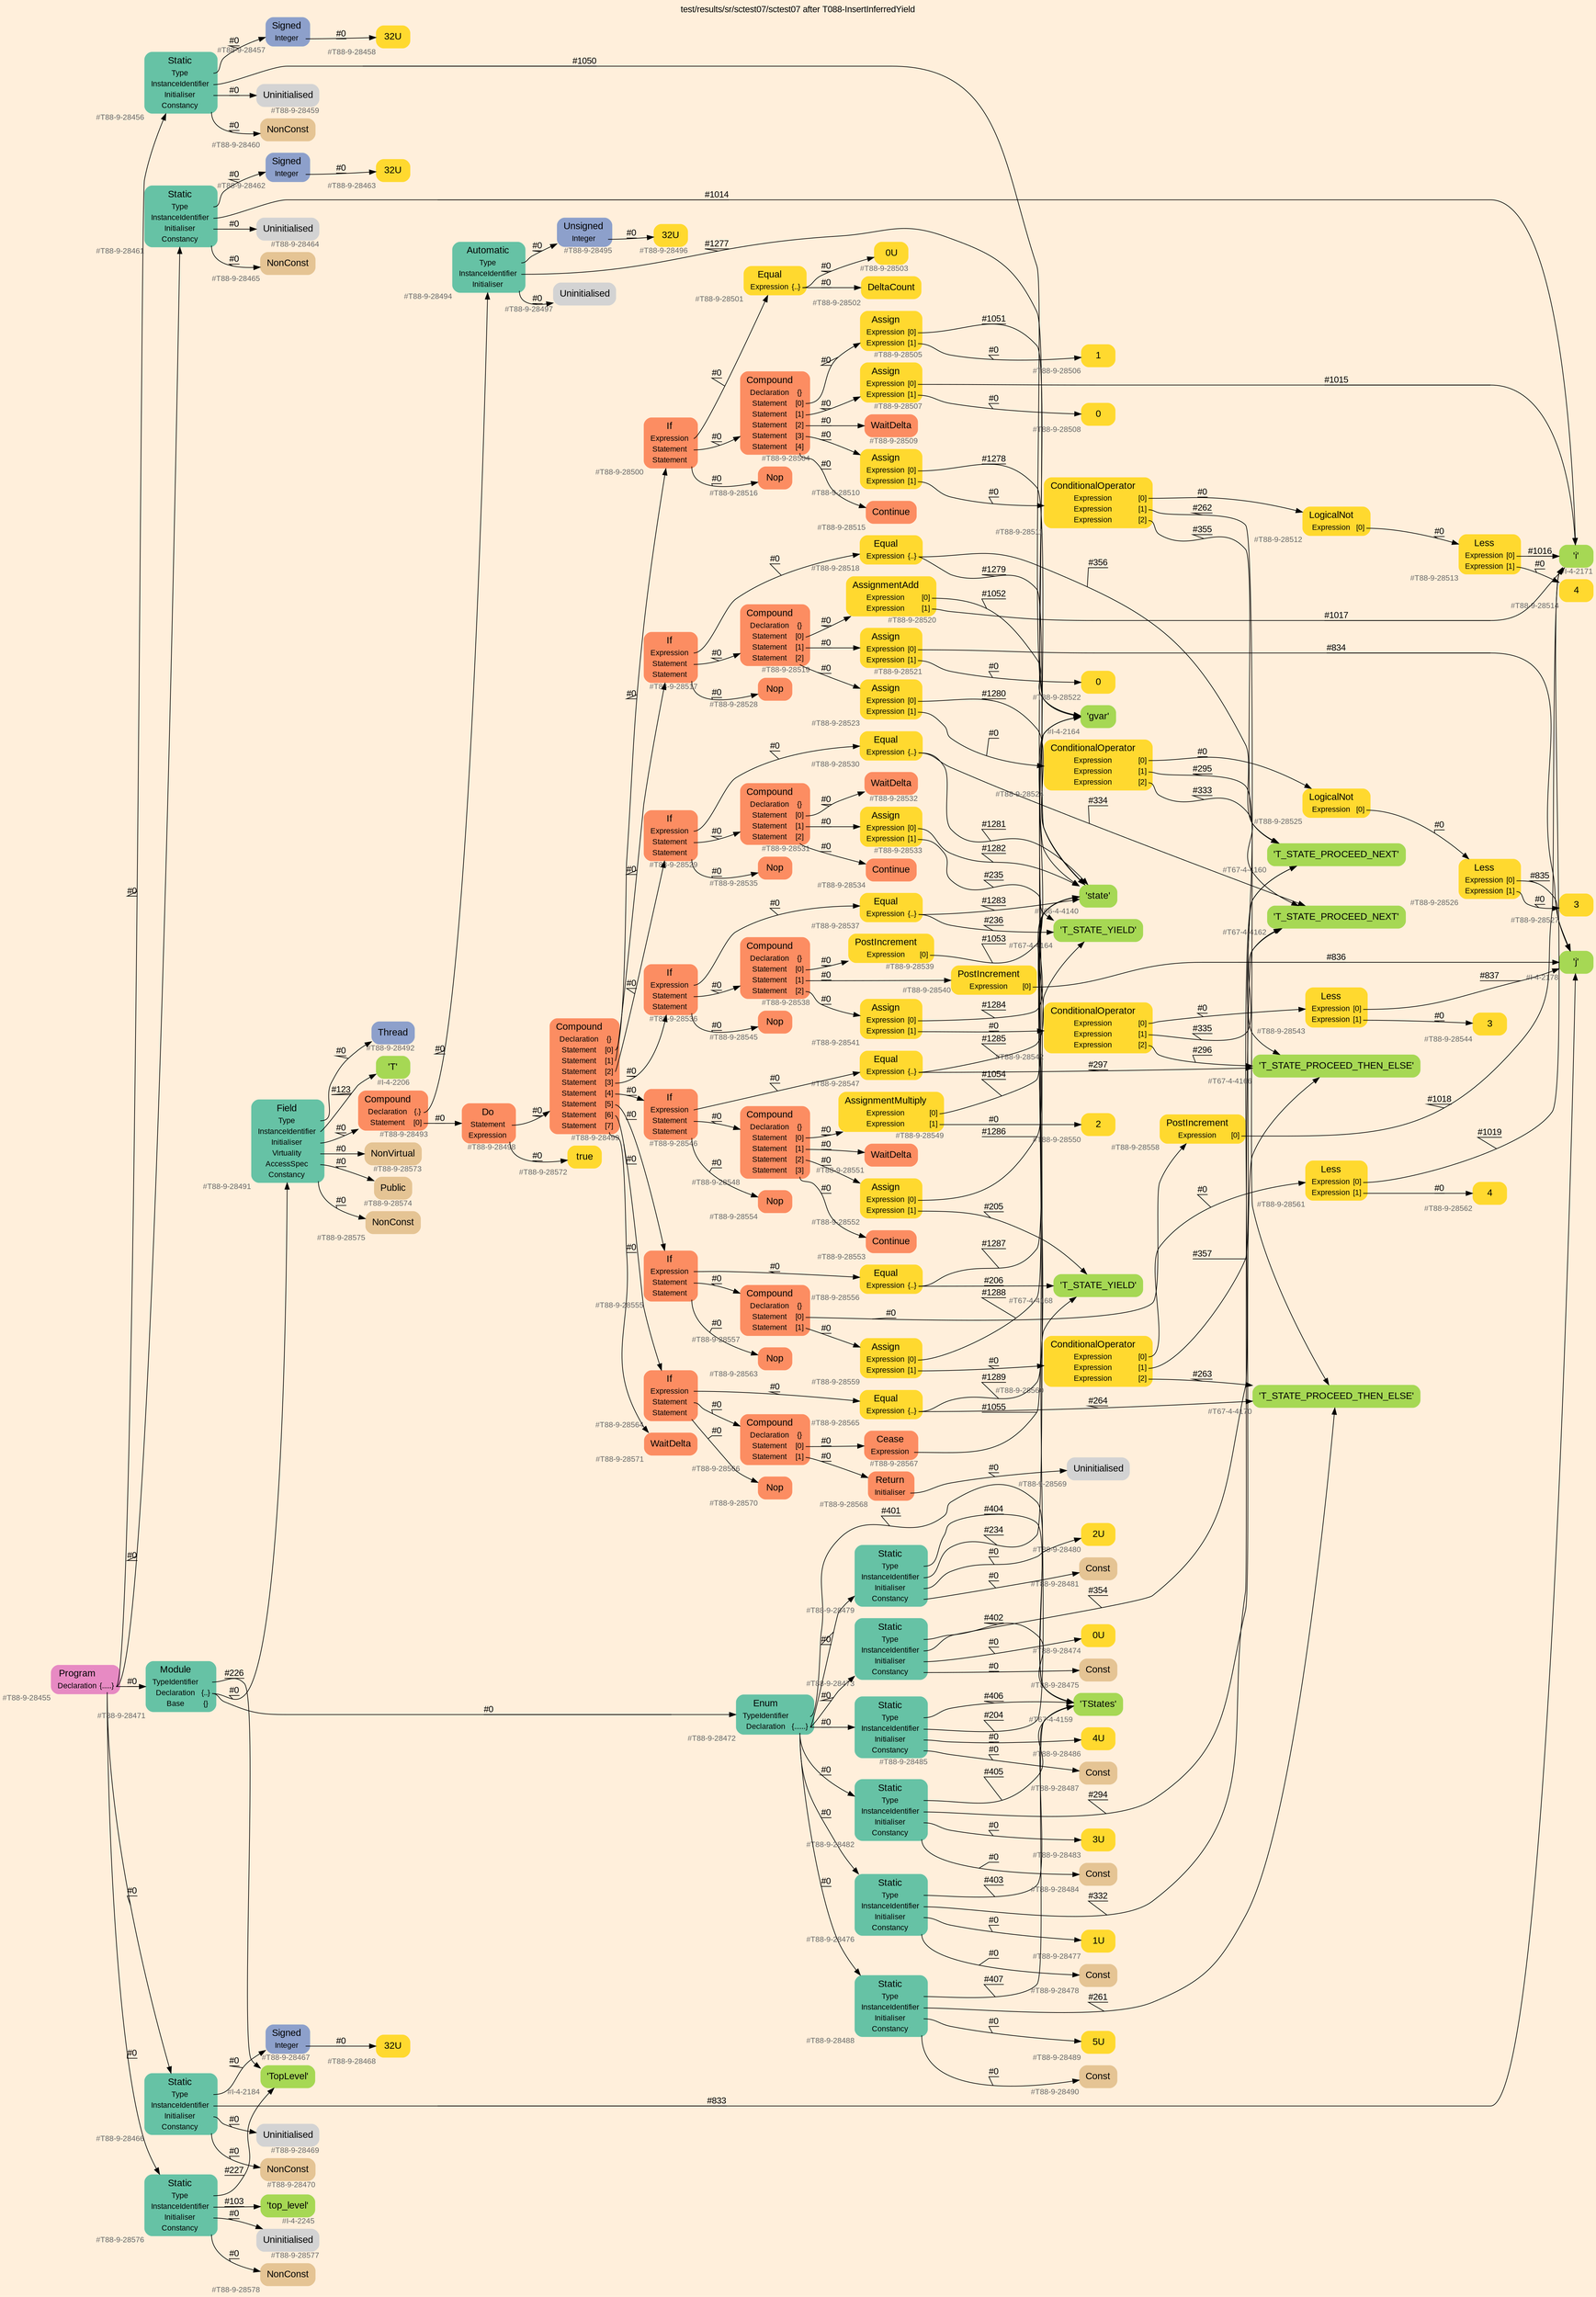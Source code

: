 digraph "test/results/sr/sctest07/sctest07 after T088-InsertInferredYield" {
label = "test/results/sr/sctest07/sctest07 after T088-InsertInferredYield"
labelloc = t
graph [
    rankdir = "LR"
    ranksep = 0.3
    bgcolor = antiquewhite1
    color = black
    fontcolor = black
    fontname = "Arial"
];
node [
    fontname = "Arial"
];
edge [
    fontname = "Arial"
];

// -------------------- node figure --------------------
// -------- block #T88-9-28455 ----------
"#T88-9-28455" [
    fillcolor = "/set28/4"
    xlabel = "#T88-9-28455"
    fontsize = "12"
    fontcolor = grey40
    shape = "plaintext"
    label = <<TABLE BORDER="0" CELLBORDER="0" CELLSPACING="0">
     <TR><TD><FONT COLOR="black" POINT-SIZE="15">Program</FONT></TD></TR>
     <TR><TD><FONT COLOR="black" POINT-SIZE="12">Declaration</FONT></TD><TD PORT="port0"><FONT COLOR="black" POINT-SIZE="12">{.....}</FONT></TD></TR>
    </TABLE>>
    style = "rounded,filled"
];

// -------- block #T88-9-28456 ----------
"#T88-9-28456" [
    fillcolor = "/set28/1"
    xlabel = "#T88-9-28456"
    fontsize = "12"
    fontcolor = grey40
    shape = "plaintext"
    label = <<TABLE BORDER="0" CELLBORDER="0" CELLSPACING="0">
     <TR><TD><FONT COLOR="black" POINT-SIZE="15">Static</FONT></TD></TR>
     <TR><TD><FONT COLOR="black" POINT-SIZE="12">Type</FONT></TD><TD PORT="port0"></TD></TR>
     <TR><TD><FONT COLOR="black" POINT-SIZE="12">InstanceIdentifier</FONT></TD><TD PORT="port1"></TD></TR>
     <TR><TD><FONT COLOR="black" POINT-SIZE="12">Initialiser</FONT></TD><TD PORT="port2"></TD></TR>
     <TR><TD><FONT COLOR="black" POINT-SIZE="12">Constancy</FONT></TD><TD PORT="port3"></TD></TR>
    </TABLE>>
    style = "rounded,filled"
];

// -------- block #T88-9-28457 ----------
"#T88-9-28457" [
    fillcolor = "/set28/3"
    xlabel = "#T88-9-28457"
    fontsize = "12"
    fontcolor = grey40
    shape = "plaintext"
    label = <<TABLE BORDER="0" CELLBORDER="0" CELLSPACING="0">
     <TR><TD><FONT COLOR="black" POINT-SIZE="15">Signed</FONT></TD></TR>
     <TR><TD><FONT COLOR="black" POINT-SIZE="12">Integer</FONT></TD><TD PORT="port0"></TD></TR>
    </TABLE>>
    style = "rounded,filled"
];

// -------- block #T88-9-28458 ----------
"#T88-9-28458" [
    fillcolor = "/set28/6"
    xlabel = "#T88-9-28458"
    fontsize = "12"
    fontcolor = grey40
    shape = "plaintext"
    label = <<TABLE BORDER="0" CELLBORDER="0" CELLSPACING="0">
     <TR><TD><FONT COLOR="black" POINT-SIZE="15">32U</FONT></TD></TR>
    </TABLE>>
    style = "rounded,filled"
];

// -------- block #I-4-2164 ----------
"#I-4-2164" [
    fillcolor = "/set28/5"
    xlabel = "#I-4-2164"
    fontsize = "12"
    fontcolor = grey40
    shape = "plaintext"
    label = <<TABLE BORDER="0" CELLBORDER="0" CELLSPACING="0">
     <TR><TD><FONT COLOR="black" POINT-SIZE="15">'gvar'</FONT></TD></TR>
    </TABLE>>
    style = "rounded,filled"
];

// -------- block #T88-9-28459 ----------
"#T88-9-28459" [
    xlabel = "#T88-9-28459"
    fontsize = "12"
    fontcolor = grey40
    shape = "plaintext"
    label = <<TABLE BORDER="0" CELLBORDER="0" CELLSPACING="0">
     <TR><TD><FONT COLOR="black" POINT-SIZE="15">Uninitialised</FONT></TD></TR>
    </TABLE>>
    style = "rounded,filled"
];

// -------- block #T88-9-28460 ----------
"#T88-9-28460" [
    fillcolor = "/set28/7"
    xlabel = "#T88-9-28460"
    fontsize = "12"
    fontcolor = grey40
    shape = "plaintext"
    label = <<TABLE BORDER="0" CELLBORDER="0" CELLSPACING="0">
     <TR><TD><FONT COLOR="black" POINT-SIZE="15">NonConst</FONT></TD></TR>
    </TABLE>>
    style = "rounded,filled"
];

// -------- block #T88-9-28461 ----------
"#T88-9-28461" [
    fillcolor = "/set28/1"
    xlabel = "#T88-9-28461"
    fontsize = "12"
    fontcolor = grey40
    shape = "plaintext"
    label = <<TABLE BORDER="0" CELLBORDER="0" CELLSPACING="0">
     <TR><TD><FONT COLOR="black" POINT-SIZE="15">Static</FONT></TD></TR>
     <TR><TD><FONT COLOR="black" POINT-SIZE="12">Type</FONT></TD><TD PORT="port0"></TD></TR>
     <TR><TD><FONT COLOR="black" POINT-SIZE="12">InstanceIdentifier</FONT></TD><TD PORT="port1"></TD></TR>
     <TR><TD><FONT COLOR="black" POINT-SIZE="12">Initialiser</FONT></TD><TD PORT="port2"></TD></TR>
     <TR><TD><FONT COLOR="black" POINT-SIZE="12">Constancy</FONT></TD><TD PORT="port3"></TD></TR>
    </TABLE>>
    style = "rounded,filled"
];

// -------- block #T88-9-28462 ----------
"#T88-9-28462" [
    fillcolor = "/set28/3"
    xlabel = "#T88-9-28462"
    fontsize = "12"
    fontcolor = grey40
    shape = "plaintext"
    label = <<TABLE BORDER="0" CELLBORDER="0" CELLSPACING="0">
     <TR><TD><FONT COLOR="black" POINT-SIZE="15">Signed</FONT></TD></TR>
     <TR><TD><FONT COLOR="black" POINT-SIZE="12">Integer</FONT></TD><TD PORT="port0"></TD></TR>
    </TABLE>>
    style = "rounded,filled"
];

// -------- block #T88-9-28463 ----------
"#T88-9-28463" [
    fillcolor = "/set28/6"
    xlabel = "#T88-9-28463"
    fontsize = "12"
    fontcolor = grey40
    shape = "plaintext"
    label = <<TABLE BORDER="0" CELLBORDER="0" CELLSPACING="0">
     <TR><TD><FONT COLOR="black" POINT-SIZE="15">32U</FONT></TD></TR>
    </TABLE>>
    style = "rounded,filled"
];

// -------- block #I-4-2171 ----------
"#I-4-2171" [
    fillcolor = "/set28/5"
    xlabel = "#I-4-2171"
    fontsize = "12"
    fontcolor = grey40
    shape = "plaintext"
    label = <<TABLE BORDER="0" CELLBORDER="0" CELLSPACING="0">
     <TR><TD><FONT COLOR="black" POINT-SIZE="15">'i'</FONT></TD></TR>
    </TABLE>>
    style = "rounded,filled"
];

// -------- block #T88-9-28464 ----------
"#T88-9-28464" [
    xlabel = "#T88-9-28464"
    fontsize = "12"
    fontcolor = grey40
    shape = "plaintext"
    label = <<TABLE BORDER="0" CELLBORDER="0" CELLSPACING="0">
     <TR><TD><FONT COLOR="black" POINT-SIZE="15">Uninitialised</FONT></TD></TR>
    </TABLE>>
    style = "rounded,filled"
];

// -------- block #T88-9-28465 ----------
"#T88-9-28465" [
    fillcolor = "/set28/7"
    xlabel = "#T88-9-28465"
    fontsize = "12"
    fontcolor = grey40
    shape = "plaintext"
    label = <<TABLE BORDER="0" CELLBORDER="0" CELLSPACING="0">
     <TR><TD><FONT COLOR="black" POINT-SIZE="15">NonConst</FONT></TD></TR>
    </TABLE>>
    style = "rounded,filled"
];

// -------- block #T88-9-28466 ----------
"#T88-9-28466" [
    fillcolor = "/set28/1"
    xlabel = "#T88-9-28466"
    fontsize = "12"
    fontcolor = grey40
    shape = "plaintext"
    label = <<TABLE BORDER="0" CELLBORDER="0" CELLSPACING="0">
     <TR><TD><FONT COLOR="black" POINT-SIZE="15">Static</FONT></TD></TR>
     <TR><TD><FONT COLOR="black" POINT-SIZE="12">Type</FONT></TD><TD PORT="port0"></TD></TR>
     <TR><TD><FONT COLOR="black" POINT-SIZE="12">InstanceIdentifier</FONT></TD><TD PORT="port1"></TD></TR>
     <TR><TD><FONT COLOR="black" POINT-SIZE="12">Initialiser</FONT></TD><TD PORT="port2"></TD></TR>
     <TR><TD><FONT COLOR="black" POINT-SIZE="12">Constancy</FONT></TD><TD PORT="port3"></TD></TR>
    </TABLE>>
    style = "rounded,filled"
];

// -------- block #T88-9-28467 ----------
"#T88-9-28467" [
    fillcolor = "/set28/3"
    xlabel = "#T88-9-28467"
    fontsize = "12"
    fontcolor = grey40
    shape = "plaintext"
    label = <<TABLE BORDER="0" CELLBORDER="0" CELLSPACING="0">
     <TR><TD><FONT COLOR="black" POINT-SIZE="15">Signed</FONT></TD></TR>
     <TR><TD><FONT COLOR="black" POINT-SIZE="12">Integer</FONT></TD><TD PORT="port0"></TD></TR>
    </TABLE>>
    style = "rounded,filled"
];

// -------- block #T88-9-28468 ----------
"#T88-9-28468" [
    fillcolor = "/set28/6"
    xlabel = "#T88-9-28468"
    fontsize = "12"
    fontcolor = grey40
    shape = "plaintext"
    label = <<TABLE BORDER="0" CELLBORDER="0" CELLSPACING="0">
     <TR><TD><FONT COLOR="black" POINT-SIZE="15">32U</FONT></TD></TR>
    </TABLE>>
    style = "rounded,filled"
];

// -------- block #I-4-2178 ----------
"#I-4-2178" [
    fillcolor = "/set28/5"
    xlabel = "#I-4-2178"
    fontsize = "12"
    fontcolor = grey40
    shape = "plaintext"
    label = <<TABLE BORDER="0" CELLBORDER="0" CELLSPACING="0">
     <TR><TD><FONT COLOR="black" POINT-SIZE="15">'j'</FONT></TD></TR>
    </TABLE>>
    style = "rounded,filled"
];

// -------- block #T88-9-28469 ----------
"#T88-9-28469" [
    xlabel = "#T88-9-28469"
    fontsize = "12"
    fontcolor = grey40
    shape = "plaintext"
    label = <<TABLE BORDER="0" CELLBORDER="0" CELLSPACING="0">
     <TR><TD><FONT COLOR="black" POINT-SIZE="15">Uninitialised</FONT></TD></TR>
    </TABLE>>
    style = "rounded,filled"
];

// -------- block #T88-9-28470 ----------
"#T88-9-28470" [
    fillcolor = "/set28/7"
    xlabel = "#T88-9-28470"
    fontsize = "12"
    fontcolor = grey40
    shape = "plaintext"
    label = <<TABLE BORDER="0" CELLBORDER="0" CELLSPACING="0">
     <TR><TD><FONT COLOR="black" POINT-SIZE="15">NonConst</FONT></TD></TR>
    </TABLE>>
    style = "rounded,filled"
];

// -------- block #T88-9-28471 ----------
"#T88-9-28471" [
    fillcolor = "/set28/1"
    xlabel = "#T88-9-28471"
    fontsize = "12"
    fontcolor = grey40
    shape = "plaintext"
    label = <<TABLE BORDER="0" CELLBORDER="0" CELLSPACING="0">
     <TR><TD><FONT COLOR="black" POINT-SIZE="15">Module</FONT></TD></TR>
     <TR><TD><FONT COLOR="black" POINT-SIZE="12">TypeIdentifier</FONT></TD><TD PORT="port0"></TD></TR>
     <TR><TD><FONT COLOR="black" POINT-SIZE="12">Declaration</FONT></TD><TD PORT="port1"><FONT COLOR="black" POINT-SIZE="12">{..}</FONT></TD></TR>
     <TR><TD><FONT COLOR="black" POINT-SIZE="12">Base</FONT></TD><TD PORT="port2"><FONT COLOR="black" POINT-SIZE="12">{}</FONT></TD></TR>
    </TABLE>>
    style = "rounded,filled"
];

// -------- block #I-4-2184 ----------
"#I-4-2184" [
    fillcolor = "/set28/5"
    xlabel = "#I-4-2184"
    fontsize = "12"
    fontcolor = grey40
    shape = "plaintext"
    label = <<TABLE BORDER="0" CELLBORDER="0" CELLSPACING="0">
     <TR><TD><FONT COLOR="black" POINT-SIZE="15">'TopLevel'</FONT></TD></TR>
    </TABLE>>
    style = "rounded,filled"
];

// -------- block #T88-9-28472 ----------
"#T88-9-28472" [
    fillcolor = "/set28/1"
    xlabel = "#T88-9-28472"
    fontsize = "12"
    fontcolor = grey40
    shape = "plaintext"
    label = <<TABLE BORDER="0" CELLBORDER="0" CELLSPACING="0">
     <TR><TD><FONT COLOR="black" POINT-SIZE="15">Enum</FONT></TD></TR>
     <TR><TD><FONT COLOR="black" POINT-SIZE="12">TypeIdentifier</FONT></TD><TD PORT="port0"></TD></TR>
     <TR><TD><FONT COLOR="black" POINT-SIZE="12">Declaration</FONT></TD><TD PORT="port1"><FONT COLOR="black" POINT-SIZE="12">{......}</FONT></TD></TR>
    </TABLE>>
    style = "rounded,filled"
];

// -------- block #T67-4-4159 ----------
"#T67-4-4159" [
    fillcolor = "/set28/5"
    xlabel = "#T67-4-4159"
    fontsize = "12"
    fontcolor = grey40
    shape = "plaintext"
    label = <<TABLE BORDER="0" CELLBORDER="0" CELLSPACING="0">
     <TR><TD><FONT COLOR="black" POINT-SIZE="15">'TStates'</FONT></TD></TR>
    </TABLE>>
    style = "rounded,filled"
];

// -------- block #T88-9-28473 ----------
"#T88-9-28473" [
    fillcolor = "/set28/1"
    xlabel = "#T88-9-28473"
    fontsize = "12"
    fontcolor = grey40
    shape = "plaintext"
    label = <<TABLE BORDER="0" CELLBORDER="0" CELLSPACING="0">
     <TR><TD><FONT COLOR="black" POINT-SIZE="15">Static</FONT></TD></TR>
     <TR><TD><FONT COLOR="black" POINT-SIZE="12">Type</FONT></TD><TD PORT="port0"></TD></TR>
     <TR><TD><FONT COLOR="black" POINT-SIZE="12">InstanceIdentifier</FONT></TD><TD PORT="port1"></TD></TR>
     <TR><TD><FONT COLOR="black" POINT-SIZE="12">Initialiser</FONT></TD><TD PORT="port2"></TD></TR>
     <TR><TD><FONT COLOR="black" POINT-SIZE="12">Constancy</FONT></TD><TD PORT="port3"></TD></TR>
    </TABLE>>
    style = "rounded,filled"
];

// -------- block #T67-4-4160 ----------
"#T67-4-4160" [
    fillcolor = "/set28/5"
    xlabel = "#T67-4-4160"
    fontsize = "12"
    fontcolor = grey40
    shape = "plaintext"
    label = <<TABLE BORDER="0" CELLBORDER="0" CELLSPACING="0">
     <TR><TD><FONT COLOR="black" POINT-SIZE="15">'T_STATE_PROCEED_NEXT'</FONT></TD></TR>
    </TABLE>>
    style = "rounded,filled"
];

// -------- block #T88-9-28474 ----------
"#T88-9-28474" [
    fillcolor = "/set28/6"
    xlabel = "#T88-9-28474"
    fontsize = "12"
    fontcolor = grey40
    shape = "plaintext"
    label = <<TABLE BORDER="0" CELLBORDER="0" CELLSPACING="0">
     <TR><TD><FONT COLOR="black" POINT-SIZE="15">0U</FONT></TD></TR>
    </TABLE>>
    style = "rounded,filled"
];

// -------- block #T88-9-28475 ----------
"#T88-9-28475" [
    fillcolor = "/set28/7"
    xlabel = "#T88-9-28475"
    fontsize = "12"
    fontcolor = grey40
    shape = "plaintext"
    label = <<TABLE BORDER="0" CELLBORDER="0" CELLSPACING="0">
     <TR><TD><FONT COLOR="black" POINT-SIZE="15">Const</FONT></TD></TR>
    </TABLE>>
    style = "rounded,filled"
];

// -------- block #T88-9-28476 ----------
"#T88-9-28476" [
    fillcolor = "/set28/1"
    xlabel = "#T88-9-28476"
    fontsize = "12"
    fontcolor = grey40
    shape = "plaintext"
    label = <<TABLE BORDER="0" CELLBORDER="0" CELLSPACING="0">
     <TR><TD><FONT COLOR="black" POINT-SIZE="15">Static</FONT></TD></TR>
     <TR><TD><FONT COLOR="black" POINT-SIZE="12">Type</FONT></TD><TD PORT="port0"></TD></TR>
     <TR><TD><FONT COLOR="black" POINT-SIZE="12">InstanceIdentifier</FONT></TD><TD PORT="port1"></TD></TR>
     <TR><TD><FONT COLOR="black" POINT-SIZE="12">Initialiser</FONT></TD><TD PORT="port2"></TD></TR>
     <TR><TD><FONT COLOR="black" POINT-SIZE="12">Constancy</FONT></TD><TD PORT="port3"></TD></TR>
    </TABLE>>
    style = "rounded,filled"
];

// -------- block #T67-4-4162 ----------
"#T67-4-4162" [
    fillcolor = "/set28/5"
    xlabel = "#T67-4-4162"
    fontsize = "12"
    fontcolor = grey40
    shape = "plaintext"
    label = <<TABLE BORDER="0" CELLBORDER="0" CELLSPACING="0">
     <TR><TD><FONT COLOR="black" POINT-SIZE="15">'T_STATE_PROCEED_NEXT'</FONT></TD></TR>
    </TABLE>>
    style = "rounded,filled"
];

// -------- block #T88-9-28477 ----------
"#T88-9-28477" [
    fillcolor = "/set28/6"
    xlabel = "#T88-9-28477"
    fontsize = "12"
    fontcolor = grey40
    shape = "plaintext"
    label = <<TABLE BORDER="0" CELLBORDER="0" CELLSPACING="0">
     <TR><TD><FONT COLOR="black" POINT-SIZE="15">1U</FONT></TD></TR>
    </TABLE>>
    style = "rounded,filled"
];

// -------- block #T88-9-28478 ----------
"#T88-9-28478" [
    fillcolor = "/set28/7"
    xlabel = "#T88-9-28478"
    fontsize = "12"
    fontcolor = grey40
    shape = "plaintext"
    label = <<TABLE BORDER="0" CELLBORDER="0" CELLSPACING="0">
     <TR><TD><FONT COLOR="black" POINT-SIZE="15">Const</FONT></TD></TR>
    </TABLE>>
    style = "rounded,filled"
];

// -------- block #T88-9-28479 ----------
"#T88-9-28479" [
    fillcolor = "/set28/1"
    xlabel = "#T88-9-28479"
    fontsize = "12"
    fontcolor = grey40
    shape = "plaintext"
    label = <<TABLE BORDER="0" CELLBORDER="0" CELLSPACING="0">
     <TR><TD><FONT COLOR="black" POINT-SIZE="15">Static</FONT></TD></TR>
     <TR><TD><FONT COLOR="black" POINT-SIZE="12">Type</FONT></TD><TD PORT="port0"></TD></TR>
     <TR><TD><FONT COLOR="black" POINT-SIZE="12">InstanceIdentifier</FONT></TD><TD PORT="port1"></TD></TR>
     <TR><TD><FONT COLOR="black" POINT-SIZE="12">Initialiser</FONT></TD><TD PORT="port2"></TD></TR>
     <TR><TD><FONT COLOR="black" POINT-SIZE="12">Constancy</FONT></TD><TD PORT="port3"></TD></TR>
    </TABLE>>
    style = "rounded,filled"
];

// -------- block #T67-4-4164 ----------
"#T67-4-4164" [
    fillcolor = "/set28/5"
    xlabel = "#T67-4-4164"
    fontsize = "12"
    fontcolor = grey40
    shape = "plaintext"
    label = <<TABLE BORDER="0" CELLBORDER="0" CELLSPACING="0">
     <TR><TD><FONT COLOR="black" POINT-SIZE="15">'T_STATE_YIELD'</FONT></TD></TR>
    </TABLE>>
    style = "rounded,filled"
];

// -------- block #T88-9-28480 ----------
"#T88-9-28480" [
    fillcolor = "/set28/6"
    xlabel = "#T88-9-28480"
    fontsize = "12"
    fontcolor = grey40
    shape = "plaintext"
    label = <<TABLE BORDER="0" CELLBORDER="0" CELLSPACING="0">
     <TR><TD><FONT COLOR="black" POINT-SIZE="15">2U</FONT></TD></TR>
    </TABLE>>
    style = "rounded,filled"
];

// -------- block #T88-9-28481 ----------
"#T88-9-28481" [
    fillcolor = "/set28/7"
    xlabel = "#T88-9-28481"
    fontsize = "12"
    fontcolor = grey40
    shape = "plaintext"
    label = <<TABLE BORDER="0" CELLBORDER="0" CELLSPACING="0">
     <TR><TD><FONT COLOR="black" POINT-SIZE="15">Const</FONT></TD></TR>
    </TABLE>>
    style = "rounded,filled"
];

// -------- block #T88-9-28482 ----------
"#T88-9-28482" [
    fillcolor = "/set28/1"
    xlabel = "#T88-9-28482"
    fontsize = "12"
    fontcolor = grey40
    shape = "plaintext"
    label = <<TABLE BORDER="0" CELLBORDER="0" CELLSPACING="0">
     <TR><TD><FONT COLOR="black" POINT-SIZE="15">Static</FONT></TD></TR>
     <TR><TD><FONT COLOR="black" POINT-SIZE="12">Type</FONT></TD><TD PORT="port0"></TD></TR>
     <TR><TD><FONT COLOR="black" POINT-SIZE="12">InstanceIdentifier</FONT></TD><TD PORT="port1"></TD></TR>
     <TR><TD><FONT COLOR="black" POINT-SIZE="12">Initialiser</FONT></TD><TD PORT="port2"></TD></TR>
     <TR><TD><FONT COLOR="black" POINT-SIZE="12">Constancy</FONT></TD><TD PORT="port3"></TD></TR>
    </TABLE>>
    style = "rounded,filled"
];

// -------- block #T67-4-4166 ----------
"#T67-4-4166" [
    fillcolor = "/set28/5"
    xlabel = "#T67-4-4166"
    fontsize = "12"
    fontcolor = grey40
    shape = "plaintext"
    label = <<TABLE BORDER="0" CELLBORDER="0" CELLSPACING="0">
     <TR><TD><FONT COLOR="black" POINT-SIZE="15">'T_STATE_PROCEED_THEN_ELSE'</FONT></TD></TR>
    </TABLE>>
    style = "rounded,filled"
];

// -------- block #T88-9-28483 ----------
"#T88-9-28483" [
    fillcolor = "/set28/6"
    xlabel = "#T88-9-28483"
    fontsize = "12"
    fontcolor = grey40
    shape = "plaintext"
    label = <<TABLE BORDER="0" CELLBORDER="0" CELLSPACING="0">
     <TR><TD><FONT COLOR="black" POINT-SIZE="15">3U</FONT></TD></TR>
    </TABLE>>
    style = "rounded,filled"
];

// -------- block #T88-9-28484 ----------
"#T88-9-28484" [
    fillcolor = "/set28/7"
    xlabel = "#T88-9-28484"
    fontsize = "12"
    fontcolor = grey40
    shape = "plaintext"
    label = <<TABLE BORDER="0" CELLBORDER="0" CELLSPACING="0">
     <TR><TD><FONT COLOR="black" POINT-SIZE="15">Const</FONT></TD></TR>
    </TABLE>>
    style = "rounded,filled"
];

// -------- block #T88-9-28485 ----------
"#T88-9-28485" [
    fillcolor = "/set28/1"
    xlabel = "#T88-9-28485"
    fontsize = "12"
    fontcolor = grey40
    shape = "plaintext"
    label = <<TABLE BORDER="0" CELLBORDER="0" CELLSPACING="0">
     <TR><TD><FONT COLOR="black" POINT-SIZE="15">Static</FONT></TD></TR>
     <TR><TD><FONT COLOR="black" POINT-SIZE="12">Type</FONT></TD><TD PORT="port0"></TD></TR>
     <TR><TD><FONT COLOR="black" POINT-SIZE="12">InstanceIdentifier</FONT></TD><TD PORT="port1"></TD></TR>
     <TR><TD><FONT COLOR="black" POINT-SIZE="12">Initialiser</FONT></TD><TD PORT="port2"></TD></TR>
     <TR><TD><FONT COLOR="black" POINT-SIZE="12">Constancy</FONT></TD><TD PORT="port3"></TD></TR>
    </TABLE>>
    style = "rounded,filled"
];

// -------- block #T67-4-4168 ----------
"#T67-4-4168" [
    fillcolor = "/set28/5"
    xlabel = "#T67-4-4168"
    fontsize = "12"
    fontcolor = grey40
    shape = "plaintext"
    label = <<TABLE BORDER="0" CELLBORDER="0" CELLSPACING="0">
     <TR><TD><FONT COLOR="black" POINT-SIZE="15">'T_STATE_YIELD'</FONT></TD></TR>
    </TABLE>>
    style = "rounded,filled"
];

// -------- block #T88-9-28486 ----------
"#T88-9-28486" [
    fillcolor = "/set28/6"
    xlabel = "#T88-9-28486"
    fontsize = "12"
    fontcolor = grey40
    shape = "plaintext"
    label = <<TABLE BORDER="0" CELLBORDER="0" CELLSPACING="0">
     <TR><TD><FONT COLOR="black" POINT-SIZE="15">4U</FONT></TD></TR>
    </TABLE>>
    style = "rounded,filled"
];

// -------- block #T88-9-28487 ----------
"#T88-9-28487" [
    fillcolor = "/set28/7"
    xlabel = "#T88-9-28487"
    fontsize = "12"
    fontcolor = grey40
    shape = "plaintext"
    label = <<TABLE BORDER="0" CELLBORDER="0" CELLSPACING="0">
     <TR><TD><FONT COLOR="black" POINT-SIZE="15">Const</FONT></TD></TR>
    </TABLE>>
    style = "rounded,filled"
];

// -------- block #T88-9-28488 ----------
"#T88-9-28488" [
    fillcolor = "/set28/1"
    xlabel = "#T88-9-28488"
    fontsize = "12"
    fontcolor = grey40
    shape = "plaintext"
    label = <<TABLE BORDER="0" CELLBORDER="0" CELLSPACING="0">
     <TR><TD><FONT COLOR="black" POINT-SIZE="15">Static</FONT></TD></TR>
     <TR><TD><FONT COLOR="black" POINT-SIZE="12">Type</FONT></TD><TD PORT="port0"></TD></TR>
     <TR><TD><FONT COLOR="black" POINT-SIZE="12">InstanceIdentifier</FONT></TD><TD PORT="port1"></TD></TR>
     <TR><TD><FONT COLOR="black" POINT-SIZE="12">Initialiser</FONT></TD><TD PORT="port2"></TD></TR>
     <TR><TD><FONT COLOR="black" POINT-SIZE="12">Constancy</FONT></TD><TD PORT="port3"></TD></TR>
    </TABLE>>
    style = "rounded,filled"
];

// -------- block #T67-4-4170 ----------
"#T67-4-4170" [
    fillcolor = "/set28/5"
    xlabel = "#T67-4-4170"
    fontsize = "12"
    fontcolor = grey40
    shape = "plaintext"
    label = <<TABLE BORDER="0" CELLBORDER="0" CELLSPACING="0">
     <TR><TD><FONT COLOR="black" POINT-SIZE="15">'T_STATE_PROCEED_THEN_ELSE'</FONT></TD></TR>
    </TABLE>>
    style = "rounded,filled"
];

// -------- block #T88-9-28489 ----------
"#T88-9-28489" [
    fillcolor = "/set28/6"
    xlabel = "#T88-9-28489"
    fontsize = "12"
    fontcolor = grey40
    shape = "plaintext"
    label = <<TABLE BORDER="0" CELLBORDER="0" CELLSPACING="0">
     <TR><TD><FONT COLOR="black" POINT-SIZE="15">5U</FONT></TD></TR>
    </TABLE>>
    style = "rounded,filled"
];

// -------- block #T88-9-28490 ----------
"#T88-9-28490" [
    fillcolor = "/set28/7"
    xlabel = "#T88-9-28490"
    fontsize = "12"
    fontcolor = grey40
    shape = "plaintext"
    label = <<TABLE BORDER="0" CELLBORDER="0" CELLSPACING="0">
     <TR><TD><FONT COLOR="black" POINT-SIZE="15">Const</FONT></TD></TR>
    </TABLE>>
    style = "rounded,filled"
];

// -------- block #T88-9-28491 ----------
"#T88-9-28491" [
    fillcolor = "/set28/1"
    xlabel = "#T88-9-28491"
    fontsize = "12"
    fontcolor = grey40
    shape = "plaintext"
    label = <<TABLE BORDER="0" CELLBORDER="0" CELLSPACING="0">
     <TR><TD><FONT COLOR="black" POINT-SIZE="15">Field</FONT></TD></TR>
     <TR><TD><FONT COLOR="black" POINT-SIZE="12">Type</FONT></TD><TD PORT="port0"></TD></TR>
     <TR><TD><FONT COLOR="black" POINT-SIZE="12">InstanceIdentifier</FONT></TD><TD PORT="port1"></TD></TR>
     <TR><TD><FONT COLOR="black" POINT-SIZE="12">Initialiser</FONT></TD><TD PORT="port2"></TD></TR>
     <TR><TD><FONT COLOR="black" POINT-SIZE="12">Virtuality</FONT></TD><TD PORT="port3"></TD></TR>
     <TR><TD><FONT COLOR="black" POINT-SIZE="12">AccessSpec</FONT></TD><TD PORT="port4"></TD></TR>
     <TR><TD><FONT COLOR="black" POINT-SIZE="12">Constancy</FONT></TD><TD PORT="port5"></TD></TR>
    </TABLE>>
    style = "rounded,filled"
];

// -------- block #T88-9-28492 ----------
"#T88-9-28492" [
    fillcolor = "/set28/3"
    xlabel = "#T88-9-28492"
    fontsize = "12"
    fontcolor = grey40
    shape = "plaintext"
    label = <<TABLE BORDER="0" CELLBORDER="0" CELLSPACING="0">
     <TR><TD><FONT COLOR="black" POINT-SIZE="15">Thread</FONT></TD></TR>
    </TABLE>>
    style = "rounded,filled"
];

// -------- block #I-4-2206 ----------
"#I-4-2206" [
    fillcolor = "/set28/5"
    xlabel = "#I-4-2206"
    fontsize = "12"
    fontcolor = grey40
    shape = "plaintext"
    label = <<TABLE BORDER="0" CELLBORDER="0" CELLSPACING="0">
     <TR><TD><FONT COLOR="black" POINT-SIZE="15">'T'</FONT></TD></TR>
    </TABLE>>
    style = "rounded,filled"
];

// -------- block #T88-9-28493 ----------
"#T88-9-28493" [
    fillcolor = "/set28/2"
    xlabel = "#T88-9-28493"
    fontsize = "12"
    fontcolor = grey40
    shape = "plaintext"
    label = <<TABLE BORDER="0" CELLBORDER="0" CELLSPACING="0">
     <TR><TD><FONT COLOR="black" POINT-SIZE="15">Compound</FONT></TD></TR>
     <TR><TD><FONT COLOR="black" POINT-SIZE="12">Declaration</FONT></TD><TD PORT="port0"><FONT COLOR="black" POINT-SIZE="12">{.}</FONT></TD></TR>
     <TR><TD><FONT COLOR="black" POINT-SIZE="12">Statement</FONT></TD><TD PORT="port1"><FONT COLOR="black" POINT-SIZE="12">[0]</FONT></TD></TR>
    </TABLE>>
    style = "rounded,filled"
];

// -------- block #T88-9-28494 ----------
"#T88-9-28494" [
    fillcolor = "/set28/1"
    xlabel = "#T88-9-28494"
    fontsize = "12"
    fontcolor = grey40
    shape = "plaintext"
    label = <<TABLE BORDER="0" CELLBORDER="0" CELLSPACING="0">
     <TR><TD><FONT COLOR="black" POINT-SIZE="15">Automatic</FONT></TD></TR>
     <TR><TD><FONT COLOR="black" POINT-SIZE="12">Type</FONT></TD><TD PORT="port0"></TD></TR>
     <TR><TD><FONT COLOR="black" POINT-SIZE="12">InstanceIdentifier</FONT></TD><TD PORT="port1"></TD></TR>
     <TR><TD><FONT COLOR="black" POINT-SIZE="12">Initialiser</FONT></TD><TD PORT="port2"></TD></TR>
    </TABLE>>
    style = "rounded,filled"
];

// -------- block #T88-9-28495 ----------
"#T88-9-28495" [
    fillcolor = "/set28/3"
    xlabel = "#T88-9-28495"
    fontsize = "12"
    fontcolor = grey40
    shape = "plaintext"
    label = <<TABLE BORDER="0" CELLBORDER="0" CELLSPACING="0">
     <TR><TD><FONT COLOR="black" POINT-SIZE="15">Unsigned</FONT></TD></TR>
     <TR><TD><FONT COLOR="black" POINT-SIZE="12">Integer</FONT></TD><TD PORT="port0"></TD></TR>
    </TABLE>>
    style = "rounded,filled"
];

// -------- block #T88-9-28496 ----------
"#T88-9-28496" [
    fillcolor = "/set28/6"
    xlabel = "#T88-9-28496"
    fontsize = "12"
    fontcolor = grey40
    shape = "plaintext"
    label = <<TABLE BORDER="0" CELLBORDER="0" CELLSPACING="0">
     <TR><TD><FONT COLOR="black" POINT-SIZE="15">32U</FONT></TD></TR>
    </TABLE>>
    style = "rounded,filled"
];

// -------- block #T66-4-4140 ----------
"#T66-4-4140" [
    fillcolor = "/set28/5"
    xlabel = "#T66-4-4140"
    fontsize = "12"
    fontcolor = grey40
    shape = "plaintext"
    label = <<TABLE BORDER="0" CELLBORDER="0" CELLSPACING="0">
     <TR><TD><FONT COLOR="black" POINT-SIZE="15">'state'</FONT></TD></TR>
    </TABLE>>
    style = "rounded,filled"
];

// -------- block #T88-9-28497 ----------
"#T88-9-28497" [
    xlabel = "#T88-9-28497"
    fontsize = "12"
    fontcolor = grey40
    shape = "plaintext"
    label = <<TABLE BORDER="0" CELLBORDER="0" CELLSPACING="0">
     <TR><TD><FONT COLOR="black" POINT-SIZE="15">Uninitialised</FONT></TD></TR>
    </TABLE>>
    style = "rounded,filled"
];

// -------- block #T88-9-28498 ----------
"#T88-9-28498" [
    fillcolor = "/set28/2"
    xlabel = "#T88-9-28498"
    fontsize = "12"
    fontcolor = grey40
    shape = "plaintext"
    label = <<TABLE BORDER="0" CELLBORDER="0" CELLSPACING="0">
     <TR><TD><FONT COLOR="black" POINT-SIZE="15">Do</FONT></TD></TR>
     <TR><TD><FONT COLOR="black" POINT-SIZE="12">Statement</FONT></TD><TD PORT="port0"></TD></TR>
     <TR><TD><FONT COLOR="black" POINT-SIZE="12">Expression</FONT></TD><TD PORT="port1"></TD></TR>
    </TABLE>>
    style = "rounded,filled"
];

// -------- block #T88-9-28499 ----------
"#T88-9-28499" [
    fillcolor = "/set28/2"
    xlabel = "#T88-9-28499"
    fontsize = "12"
    fontcolor = grey40
    shape = "plaintext"
    label = <<TABLE BORDER="0" CELLBORDER="0" CELLSPACING="0">
     <TR><TD><FONT COLOR="black" POINT-SIZE="15">Compound</FONT></TD></TR>
     <TR><TD><FONT COLOR="black" POINT-SIZE="12">Declaration</FONT></TD><TD PORT="port0"><FONT COLOR="black" POINT-SIZE="12">{}</FONT></TD></TR>
     <TR><TD><FONT COLOR="black" POINT-SIZE="12">Statement</FONT></TD><TD PORT="port1"><FONT COLOR="black" POINT-SIZE="12">[0]</FONT></TD></TR>
     <TR><TD><FONT COLOR="black" POINT-SIZE="12">Statement</FONT></TD><TD PORT="port2"><FONT COLOR="black" POINT-SIZE="12">[1]</FONT></TD></TR>
     <TR><TD><FONT COLOR="black" POINT-SIZE="12">Statement</FONT></TD><TD PORT="port3"><FONT COLOR="black" POINT-SIZE="12">[2]</FONT></TD></TR>
     <TR><TD><FONT COLOR="black" POINT-SIZE="12">Statement</FONT></TD><TD PORT="port4"><FONT COLOR="black" POINT-SIZE="12">[3]</FONT></TD></TR>
     <TR><TD><FONT COLOR="black" POINT-SIZE="12">Statement</FONT></TD><TD PORT="port5"><FONT COLOR="black" POINT-SIZE="12">[4]</FONT></TD></TR>
     <TR><TD><FONT COLOR="black" POINT-SIZE="12">Statement</FONT></TD><TD PORT="port6"><FONT COLOR="black" POINT-SIZE="12">[5]</FONT></TD></TR>
     <TR><TD><FONT COLOR="black" POINT-SIZE="12">Statement</FONT></TD><TD PORT="port7"><FONT COLOR="black" POINT-SIZE="12">[6]</FONT></TD></TR>
     <TR><TD><FONT COLOR="black" POINT-SIZE="12">Statement</FONT></TD><TD PORT="port8"><FONT COLOR="black" POINT-SIZE="12">[7]</FONT></TD></TR>
    </TABLE>>
    style = "rounded,filled"
];

// -------- block #T88-9-28500 ----------
"#T88-9-28500" [
    fillcolor = "/set28/2"
    xlabel = "#T88-9-28500"
    fontsize = "12"
    fontcolor = grey40
    shape = "plaintext"
    label = <<TABLE BORDER="0" CELLBORDER="0" CELLSPACING="0">
     <TR><TD><FONT COLOR="black" POINT-SIZE="15">If</FONT></TD></TR>
     <TR><TD><FONT COLOR="black" POINT-SIZE="12">Expression</FONT></TD><TD PORT="port0"></TD></TR>
     <TR><TD><FONT COLOR="black" POINT-SIZE="12">Statement</FONT></TD><TD PORT="port1"></TD></TR>
     <TR><TD><FONT COLOR="black" POINT-SIZE="12">Statement</FONT></TD><TD PORT="port2"></TD></TR>
    </TABLE>>
    style = "rounded,filled"
];

// -------- block #T88-9-28501 ----------
"#T88-9-28501" [
    fillcolor = "/set28/6"
    xlabel = "#T88-9-28501"
    fontsize = "12"
    fontcolor = grey40
    shape = "plaintext"
    label = <<TABLE BORDER="0" CELLBORDER="0" CELLSPACING="0">
     <TR><TD><FONT COLOR="black" POINT-SIZE="15">Equal</FONT></TD></TR>
     <TR><TD><FONT COLOR="black" POINT-SIZE="12">Expression</FONT></TD><TD PORT="port0"><FONT COLOR="black" POINT-SIZE="12">{..}</FONT></TD></TR>
    </TABLE>>
    style = "rounded,filled"
];

// -------- block #T88-9-28502 ----------
"#T88-9-28502" [
    fillcolor = "/set28/6"
    xlabel = "#T88-9-28502"
    fontsize = "12"
    fontcolor = grey40
    shape = "plaintext"
    label = <<TABLE BORDER="0" CELLBORDER="0" CELLSPACING="0">
     <TR><TD><FONT COLOR="black" POINT-SIZE="15">DeltaCount</FONT></TD></TR>
    </TABLE>>
    style = "rounded,filled"
];

// -------- block #T88-9-28503 ----------
"#T88-9-28503" [
    fillcolor = "/set28/6"
    xlabel = "#T88-9-28503"
    fontsize = "12"
    fontcolor = grey40
    shape = "plaintext"
    label = <<TABLE BORDER="0" CELLBORDER="0" CELLSPACING="0">
     <TR><TD><FONT COLOR="black" POINT-SIZE="15">0U</FONT></TD></TR>
    </TABLE>>
    style = "rounded,filled"
];

// -------- block #T88-9-28504 ----------
"#T88-9-28504" [
    fillcolor = "/set28/2"
    xlabel = "#T88-9-28504"
    fontsize = "12"
    fontcolor = grey40
    shape = "plaintext"
    label = <<TABLE BORDER="0" CELLBORDER="0" CELLSPACING="0">
     <TR><TD><FONT COLOR="black" POINT-SIZE="15">Compound</FONT></TD></TR>
     <TR><TD><FONT COLOR="black" POINT-SIZE="12">Declaration</FONT></TD><TD PORT="port0"><FONT COLOR="black" POINT-SIZE="12">{}</FONT></TD></TR>
     <TR><TD><FONT COLOR="black" POINT-SIZE="12">Statement</FONT></TD><TD PORT="port1"><FONT COLOR="black" POINT-SIZE="12">[0]</FONT></TD></TR>
     <TR><TD><FONT COLOR="black" POINT-SIZE="12">Statement</FONT></TD><TD PORT="port2"><FONT COLOR="black" POINT-SIZE="12">[1]</FONT></TD></TR>
     <TR><TD><FONT COLOR="black" POINT-SIZE="12">Statement</FONT></TD><TD PORT="port3"><FONT COLOR="black" POINT-SIZE="12">[2]</FONT></TD></TR>
     <TR><TD><FONT COLOR="black" POINT-SIZE="12">Statement</FONT></TD><TD PORT="port4"><FONT COLOR="black" POINT-SIZE="12">[3]</FONT></TD></TR>
     <TR><TD><FONT COLOR="black" POINT-SIZE="12">Statement</FONT></TD><TD PORT="port5"><FONT COLOR="black" POINT-SIZE="12">[4]</FONT></TD></TR>
    </TABLE>>
    style = "rounded,filled"
];

// -------- block #T88-9-28505 ----------
"#T88-9-28505" [
    fillcolor = "/set28/6"
    xlabel = "#T88-9-28505"
    fontsize = "12"
    fontcolor = grey40
    shape = "plaintext"
    label = <<TABLE BORDER="0" CELLBORDER="0" CELLSPACING="0">
     <TR><TD><FONT COLOR="black" POINT-SIZE="15">Assign</FONT></TD></TR>
     <TR><TD><FONT COLOR="black" POINT-SIZE="12">Expression</FONT></TD><TD PORT="port0"><FONT COLOR="black" POINT-SIZE="12">[0]</FONT></TD></TR>
     <TR><TD><FONT COLOR="black" POINT-SIZE="12">Expression</FONT></TD><TD PORT="port1"><FONT COLOR="black" POINT-SIZE="12">[1]</FONT></TD></TR>
    </TABLE>>
    style = "rounded,filled"
];

// -------- block #T88-9-28506 ----------
"#T88-9-28506" [
    fillcolor = "/set28/6"
    xlabel = "#T88-9-28506"
    fontsize = "12"
    fontcolor = grey40
    shape = "plaintext"
    label = <<TABLE BORDER="0" CELLBORDER="0" CELLSPACING="0">
     <TR><TD><FONT COLOR="black" POINT-SIZE="15">1</FONT></TD></TR>
    </TABLE>>
    style = "rounded,filled"
];

// -------- block #T88-9-28507 ----------
"#T88-9-28507" [
    fillcolor = "/set28/6"
    xlabel = "#T88-9-28507"
    fontsize = "12"
    fontcolor = grey40
    shape = "plaintext"
    label = <<TABLE BORDER="0" CELLBORDER="0" CELLSPACING="0">
     <TR><TD><FONT COLOR="black" POINT-SIZE="15">Assign</FONT></TD></TR>
     <TR><TD><FONT COLOR="black" POINT-SIZE="12">Expression</FONT></TD><TD PORT="port0"><FONT COLOR="black" POINT-SIZE="12">[0]</FONT></TD></TR>
     <TR><TD><FONT COLOR="black" POINT-SIZE="12">Expression</FONT></TD><TD PORT="port1"><FONT COLOR="black" POINT-SIZE="12">[1]</FONT></TD></TR>
    </TABLE>>
    style = "rounded,filled"
];

// -------- block #T88-9-28508 ----------
"#T88-9-28508" [
    fillcolor = "/set28/6"
    xlabel = "#T88-9-28508"
    fontsize = "12"
    fontcolor = grey40
    shape = "plaintext"
    label = <<TABLE BORDER="0" CELLBORDER="0" CELLSPACING="0">
     <TR><TD><FONT COLOR="black" POINT-SIZE="15">0</FONT></TD></TR>
    </TABLE>>
    style = "rounded,filled"
];

// -------- block #T88-9-28509 ----------
"#T88-9-28509" [
    fillcolor = "/set28/2"
    xlabel = "#T88-9-28509"
    fontsize = "12"
    fontcolor = grey40
    shape = "plaintext"
    label = <<TABLE BORDER="0" CELLBORDER="0" CELLSPACING="0">
     <TR><TD><FONT COLOR="black" POINT-SIZE="15">WaitDelta</FONT></TD></TR>
    </TABLE>>
    style = "rounded,filled"
];

// -------- block #T88-9-28510 ----------
"#T88-9-28510" [
    fillcolor = "/set28/6"
    xlabel = "#T88-9-28510"
    fontsize = "12"
    fontcolor = grey40
    shape = "plaintext"
    label = <<TABLE BORDER="0" CELLBORDER="0" CELLSPACING="0">
     <TR><TD><FONT COLOR="black" POINT-SIZE="15">Assign</FONT></TD></TR>
     <TR><TD><FONT COLOR="black" POINT-SIZE="12">Expression</FONT></TD><TD PORT="port0"><FONT COLOR="black" POINT-SIZE="12">[0]</FONT></TD></TR>
     <TR><TD><FONT COLOR="black" POINT-SIZE="12">Expression</FONT></TD><TD PORT="port1"><FONT COLOR="black" POINT-SIZE="12">[1]</FONT></TD></TR>
    </TABLE>>
    style = "rounded,filled"
];

// -------- block #T88-9-28511 ----------
"#T88-9-28511" [
    fillcolor = "/set28/6"
    xlabel = "#T88-9-28511"
    fontsize = "12"
    fontcolor = grey40
    shape = "plaintext"
    label = <<TABLE BORDER="0" CELLBORDER="0" CELLSPACING="0">
     <TR><TD><FONT COLOR="black" POINT-SIZE="15">ConditionalOperator</FONT></TD></TR>
     <TR><TD><FONT COLOR="black" POINT-SIZE="12">Expression</FONT></TD><TD PORT="port0"><FONT COLOR="black" POINT-SIZE="12">[0]</FONT></TD></TR>
     <TR><TD><FONT COLOR="black" POINT-SIZE="12">Expression</FONT></TD><TD PORT="port1"><FONT COLOR="black" POINT-SIZE="12">[1]</FONT></TD></TR>
     <TR><TD><FONT COLOR="black" POINT-SIZE="12">Expression</FONT></TD><TD PORT="port2"><FONT COLOR="black" POINT-SIZE="12">[2]</FONT></TD></TR>
    </TABLE>>
    style = "rounded,filled"
];

// -------- block #T88-9-28512 ----------
"#T88-9-28512" [
    fillcolor = "/set28/6"
    xlabel = "#T88-9-28512"
    fontsize = "12"
    fontcolor = grey40
    shape = "plaintext"
    label = <<TABLE BORDER="0" CELLBORDER="0" CELLSPACING="0">
     <TR><TD><FONT COLOR="black" POINT-SIZE="15">LogicalNot</FONT></TD></TR>
     <TR><TD><FONT COLOR="black" POINT-SIZE="12">Expression</FONT></TD><TD PORT="port0"><FONT COLOR="black" POINT-SIZE="12">[0]</FONT></TD></TR>
    </TABLE>>
    style = "rounded,filled"
];

// -------- block #T88-9-28513 ----------
"#T88-9-28513" [
    fillcolor = "/set28/6"
    xlabel = "#T88-9-28513"
    fontsize = "12"
    fontcolor = grey40
    shape = "plaintext"
    label = <<TABLE BORDER="0" CELLBORDER="0" CELLSPACING="0">
     <TR><TD><FONT COLOR="black" POINT-SIZE="15">Less</FONT></TD></TR>
     <TR><TD><FONT COLOR="black" POINT-SIZE="12">Expression</FONT></TD><TD PORT="port0"><FONT COLOR="black" POINT-SIZE="12">[0]</FONT></TD></TR>
     <TR><TD><FONT COLOR="black" POINT-SIZE="12">Expression</FONT></TD><TD PORT="port1"><FONT COLOR="black" POINT-SIZE="12">[1]</FONT></TD></TR>
    </TABLE>>
    style = "rounded,filled"
];

// -------- block #T88-9-28514 ----------
"#T88-9-28514" [
    fillcolor = "/set28/6"
    xlabel = "#T88-9-28514"
    fontsize = "12"
    fontcolor = grey40
    shape = "plaintext"
    label = <<TABLE BORDER="0" CELLBORDER="0" CELLSPACING="0">
     <TR><TD><FONT COLOR="black" POINT-SIZE="15">4</FONT></TD></TR>
    </TABLE>>
    style = "rounded,filled"
];

// -------- block #T88-9-28515 ----------
"#T88-9-28515" [
    fillcolor = "/set28/2"
    xlabel = "#T88-9-28515"
    fontsize = "12"
    fontcolor = grey40
    shape = "plaintext"
    label = <<TABLE BORDER="0" CELLBORDER="0" CELLSPACING="0">
     <TR><TD><FONT COLOR="black" POINT-SIZE="15">Continue</FONT></TD></TR>
    </TABLE>>
    style = "rounded,filled"
];

// -------- block #T88-9-28516 ----------
"#T88-9-28516" [
    fillcolor = "/set28/2"
    xlabel = "#T88-9-28516"
    fontsize = "12"
    fontcolor = grey40
    shape = "plaintext"
    label = <<TABLE BORDER="0" CELLBORDER="0" CELLSPACING="0">
     <TR><TD><FONT COLOR="black" POINT-SIZE="15">Nop</FONT></TD></TR>
    </TABLE>>
    style = "rounded,filled"
];

// -------- block #T88-9-28517 ----------
"#T88-9-28517" [
    fillcolor = "/set28/2"
    xlabel = "#T88-9-28517"
    fontsize = "12"
    fontcolor = grey40
    shape = "plaintext"
    label = <<TABLE BORDER="0" CELLBORDER="0" CELLSPACING="0">
     <TR><TD><FONT COLOR="black" POINT-SIZE="15">If</FONT></TD></TR>
     <TR><TD><FONT COLOR="black" POINT-SIZE="12">Expression</FONT></TD><TD PORT="port0"></TD></TR>
     <TR><TD><FONT COLOR="black" POINT-SIZE="12">Statement</FONT></TD><TD PORT="port1"></TD></TR>
     <TR><TD><FONT COLOR="black" POINT-SIZE="12">Statement</FONT></TD><TD PORT="port2"></TD></TR>
    </TABLE>>
    style = "rounded,filled"
];

// -------- block #T88-9-28518 ----------
"#T88-9-28518" [
    fillcolor = "/set28/6"
    xlabel = "#T88-9-28518"
    fontsize = "12"
    fontcolor = grey40
    shape = "plaintext"
    label = <<TABLE BORDER="0" CELLBORDER="0" CELLSPACING="0">
     <TR><TD><FONT COLOR="black" POINT-SIZE="15">Equal</FONT></TD></TR>
     <TR><TD><FONT COLOR="black" POINT-SIZE="12">Expression</FONT></TD><TD PORT="port0"><FONT COLOR="black" POINT-SIZE="12">{..}</FONT></TD></TR>
    </TABLE>>
    style = "rounded,filled"
];

// -------- block #T88-9-28519 ----------
"#T88-9-28519" [
    fillcolor = "/set28/2"
    xlabel = "#T88-9-28519"
    fontsize = "12"
    fontcolor = grey40
    shape = "plaintext"
    label = <<TABLE BORDER="0" CELLBORDER="0" CELLSPACING="0">
     <TR><TD><FONT COLOR="black" POINT-SIZE="15">Compound</FONT></TD></TR>
     <TR><TD><FONT COLOR="black" POINT-SIZE="12">Declaration</FONT></TD><TD PORT="port0"><FONT COLOR="black" POINT-SIZE="12">{}</FONT></TD></TR>
     <TR><TD><FONT COLOR="black" POINT-SIZE="12">Statement</FONT></TD><TD PORT="port1"><FONT COLOR="black" POINT-SIZE="12">[0]</FONT></TD></TR>
     <TR><TD><FONT COLOR="black" POINT-SIZE="12">Statement</FONT></TD><TD PORT="port2"><FONT COLOR="black" POINT-SIZE="12">[1]</FONT></TD></TR>
     <TR><TD><FONT COLOR="black" POINT-SIZE="12">Statement</FONT></TD><TD PORT="port3"><FONT COLOR="black" POINT-SIZE="12">[2]</FONT></TD></TR>
    </TABLE>>
    style = "rounded,filled"
];

// -------- block #T88-9-28520 ----------
"#T88-9-28520" [
    fillcolor = "/set28/6"
    xlabel = "#T88-9-28520"
    fontsize = "12"
    fontcolor = grey40
    shape = "plaintext"
    label = <<TABLE BORDER="0" CELLBORDER="0" CELLSPACING="0">
     <TR><TD><FONT COLOR="black" POINT-SIZE="15">AssignmentAdd</FONT></TD></TR>
     <TR><TD><FONT COLOR="black" POINT-SIZE="12">Expression</FONT></TD><TD PORT="port0"><FONT COLOR="black" POINT-SIZE="12">[0]</FONT></TD></TR>
     <TR><TD><FONT COLOR="black" POINT-SIZE="12">Expression</FONT></TD><TD PORT="port1"><FONT COLOR="black" POINT-SIZE="12">[1]</FONT></TD></TR>
    </TABLE>>
    style = "rounded,filled"
];

// -------- block #T88-9-28521 ----------
"#T88-9-28521" [
    fillcolor = "/set28/6"
    xlabel = "#T88-9-28521"
    fontsize = "12"
    fontcolor = grey40
    shape = "plaintext"
    label = <<TABLE BORDER="0" CELLBORDER="0" CELLSPACING="0">
     <TR><TD><FONT COLOR="black" POINT-SIZE="15">Assign</FONT></TD></TR>
     <TR><TD><FONT COLOR="black" POINT-SIZE="12">Expression</FONT></TD><TD PORT="port0"><FONT COLOR="black" POINT-SIZE="12">[0]</FONT></TD></TR>
     <TR><TD><FONT COLOR="black" POINT-SIZE="12">Expression</FONT></TD><TD PORT="port1"><FONT COLOR="black" POINT-SIZE="12">[1]</FONT></TD></TR>
    </TABLE>>
    style = "rounded,filled"
];

// -------- block #T88-9-28522 ----------
"#T88-9-28522" [
    fillcolor = "/set28/6"
    xlabel = "#T88-9-28522"
    fontsize = "12"
    fontcolor = grey40
    shape = "plaintext"
    label = <<TABLE BORDER="0" CELLBORDER="0" CELLSPACING="0">
     <TR><TD><FONT COLOR="black" POINT-SIZE="15">0</FONT></TD></TR>
    </TABLE>>
    style = "rounded,filled"
];

// -------- block #T88-9-28523 ----------
"#T88-9-28523" [
    fillcolor = "/set28/6"
    xlabel = "#T88-9-28523"
    fontsize = "12"
    fontcolor = grey40
    shape = "plaintext"
    label = <<TABLE BORDER="0" CELLBORDER="0" CELLSPACING="0">
     <TR><TD><FONT COLOR="black" POINT-SIZE="15">Assign</FONT></TD></TR>
     <TR><TD><FONT COLOR="black" POINT-SIZE="12">Expression</FONT></TD><TD PORT="port0"><FONT COLOR="black" POINT-SIZE="12">[0]</FONT></TD></TR>
     <TR><TD><FONT COLOR="black" POINT-SIZE="12">Expression</FONT></TD><TD PORT="port1"><FONT COLOR="black" POINT-SIZE="12">[1]</FONT></TD></TR>
    </TABLE>>
    style = "rounded,filled"
];

// -------- block #T88-9-28524 ----------
"#T88-9-28524" [
    fillcolor = "/set28/6"
    xlabel = "#T88-9-28524"
    fontsize = "12"
    fontcolor = grey40
    shape = "plaintext"
    label = <<TABLE BORDER="0" CELLBORDER="0" CELLSPACING="0">
     <TR><TD><FONT COLOR="black" POINT-SIZE="15">ConditionalOperator</FONT></TD></TR>
     <TR><TD><FONT COLOR="black" POINT-SIZE="12">Expression</FONT></TD><TD PORT="port0"><FONT COLOR="black" POINT-SIZE="12">[0]</FONT></TD></TR>
     <TR><TD><FONT COLOR="black" POINT-SIZE="12">Expression</FONT></TD><TD PORT="port1"><FONT COLOR="black" POINT-SIZE="12">[1]</FONT></TD></TR>
     <TR><TD><FONT COLOR="black" POINT-SIZE="12">Expression</FONT></TD><TD PORT="port2"><FONT COLOR="black" POINT-SIZE="12">[2]</FONT></TD></TR>
    </TABLE>>
    style = "rounded,filled"
];

// -------- block #T88-9-28525 ----------
"#T88-9-28525" [
    fillcolor = "/set28/6"
    xlabel = "#T88-9-28525"
    fontsize = "12"
    fontcolor = grey40
    shape = "plaintext"
    label = <<TABLE BORDER="0" CELLBORDER="0" CELLSPACING="0">
     <TR><TD><FONT COLOR="black" POINT-SIZE="15">LogicalNot</FONT></TD></TR>
     <TR><TD><FONT COLOR="black" POINT-SIZE="12">Expression</FONT></TD><TD PORT="port0"><FONT COLOR="black" POINT-SIZE="12">[0]</FONT></TD></TR>
    </TABLE>>
    style = "rounded,filled"
];

// -------- block #T88-9-28526 ----------
"#T88-9-28526" [
    fillcolor = "/set28/6"
    xlabel = "#T88-9-28526"
    fontsize = "12"
    fontcolor = grey40
    shape = "plaintext"
    label = <<TABLE BORDER="0" CELLBORDER="0" CELLSPACING="0">
     <TR><TD><FONT COLOR="black" POINT-SIZE="15">Less</FONT></TD></TR>
     <TR><TD><FONT COLOR="black" POINT-SIZE="12">Expression</FONT></TD><TD PORT="port0"><FONT COLOR="black" POINT-SIZE="12">[0]</FONT></TD></TR>
     <TR><TD><FONT COLOR="black" POINT-SIZE="12">Expression</FONT></TD><TD PORT="port1"><FONT COLOR="black" POINT-SIZE="12">[1]</FONT></TD></TR>
    </TABLE>>
    style = "rounded,filled"
];

// -------- block #T88-9-28527 ----------
"#T88-9-28527" [
    fillcolor = "/set28/6"
    xlabel = "#T88-9-28527"
    fontsize = "12"
    fontcolor = grey40
    shape = "plaintext"
    label = <<TABLE BORDER="0" CELLBORDER="0" CELLSPACING="0">
     <TR><TD><FONT COLOR="black" POINT-SIZE="15">3</FONT></TD></TR>
    </TABLE>>
    style = "rounded,filled"
];

// -------- block #T88-9-28528 ----------
"#T88-9-28528" [
    fillcolor = "/set28/2"
    xlabel = "#T88-9-28528"
    fontsize = "12"
    fontcolor = grey40
    shape = "plaintext"
    label = <<TABLE BORDER="0" CELLBORDER="0" CELLSPACING="0">
     <TR><TD><FONT COLOR="black" POINT-SIZE="15">Nop</FONT></TD></TR>
    </TABLE>>
    style = "rounded,filled"
];

// -------- block #T88-9-28529 ----------
"#T88-9-28529" [
    fillcolor = "/set28/2"
    xlabel = "#T88-9-28529"
    fontsize = "12"
    fontcolor = grey40
    shape = "plaintext"
    label = <<TABLE BORDER="0" CELLBORDER="0" CELLSPACING="0">
     <TR><TD><FONT COLOR="black" POINT-SIZE="15">If</FONT></TD></TR>
     <TR><TD><FONT COLOR="black" POINT-SIZE="12">Expression</FONT></TD><TD PORT="port0"></TD></TR>
     <TR><TD><FONT COLOR="black" POINT-SIZE="12">Statement</FONT></TD><TD PORT="port1"></TD></TR>
     <TR><TD><FONT COLOR="black" POINT-SIZE="12">Statement</FONT></TD><TD PORT="port2"></TD></TR>
    </TABLE>>
    style = "rounded,filled"
];

// -------- block #T88-9-28530 ----------
"#T88-9-28530" [
    fillcolor = "/set28/6"
    xlabel = "#T88-9-28530"
    fontsize = "12"
    fontcolor = grey40
    shape = "plaintext"
    label = <<TABLE BORDER="0" CELLBORDER="0" CELLSPACING="0">
     <TR><TD><FONT COLOR="black" POINT-SIZE="15">Equal</FONT></TD></TR>
     <TR><TD><FONT COLOR="black" POINT-SIZE="12">Expression</FONT></TD><TD PORT="port0"><FONT COLOR="black" POINT-SIZE="12">{..}</FONT></TD></TR>
    </TABLE>>
    style = "rounded,filled"
];

// -------- block #T88-9-28531 ----------
"#T88-9-28531" [
    fillcolor = "/set28/2"
    xlabel = "#T88-9-28531"
    fontsize = "12"
    fontcolor = grey40
    shape = "plaintext"
    label = <<TABLE BORDER="0" CELLBORDER="0" CELLSPACING="0">
     <TR><TD><FONT COLOR="black" POINT-SIZE="15">Compound</FONT></TD></TR>
     <TR><TD><FONT COLOR="black" POINT-SIZE="12">Declaration</FONT></TD><TD PORT="port0"><FONT COLOR="black" POINT-SIZE="12">{}</FONT></TD></TR>
     <TR><TD><FONT COLOR="black" POINT-SIZE="12">Statement</FONT></TD><TD PORT="port1"><FONT COLOR="black" POINT-SIZE="12">[0]</FONT></TD></TR>
     <TR><TD><FONT COLOR="black" POINT-SIZE="12">Statement</FONT></TD><TD PORT="port2"><FONT COLOR="black" POINT-SIZE="12">[1]</FONT></TD></TR>
     <TR><TD><FONT COLOR="black" POINT-SIZE="12">Statement</FONT></TD><TD PORT="port3"><FONT COLOR="black" POINT-SIZE="12">[2]</FONT></TD></TR>
    </TABLE>>
    style = "rounded,filled"
];

// -------- block #T88-9-28532 ----------
"#T88-9-28532" [
    fillcolor = "/set28/2"
    xlabel = "#T88-9-28532"
    fontsize = "12"
    fontcolor = grey40
    shape = "plaintext"
    label = <<TABLE BORDER="0" CELLBORDER="0" CELLSPACING="0">
     <TR><TD><FONT COLOR="black" POINT-SIZE="15">WaitDelta</FONT></TD></TR>
    </TABLE>>
    style = "rounded,filled"
];

// -------- block #T88-9-28533 ----------
"#T88-9-28533" [
    fillcolor = "/set28/6"
    xlabel = "#T88-9-28533"
    fontsize = "12"
    fontcolor = grey40
    shape = "plaintext"
    label = <<TABLE BORDER="0" CELLBORDER="0" CELLSPACING="0">
     <TR><TD><FONT COLOR="black" POINT-SIZE="15">Assign</FONT></TD></TR>
     <TR><TD><FONT COLOR="black" POINT-SIZE="12">Expression</FONT></TD><TD PORT="port0"><FONT COLOR="black" POINT-SIZE="12">[0]</FONT></TD></TR>
     <TR><TD><FONT COLOR="black" POINT-SIZE="12">Expression</FONT></TD><TD PORT="port1"><FONT COLOR="black" POINT-SIZE="12">[1]</FONT></TD></TR>
    </TABLE>>
    style = "rounded,filled"
];

// -------- block #T88-9-28534 ----------
"#T88-9-28534" [
    fillcolor = "/set28/2"
    xlabel = "#T88-9-28534"
    fontsize = "12"
    fontcolor = grey40
    shape = "plaintext"
    label = <<TABLE BORDER="0" CELLBORDER="0" CELLSPACING="0">
     <TR><TD><FONT COLOR="black" POINT-SIZE="15">Continue</FONT></TD></TR>
    </TABLE>>
    style = "rounded,filled"
];

// -------- block #T88-9-28535 ----------
"#T88-9-28535" [
    fillcolor = "/set28/2"
    xlabel = "#T88-9-28535"
    fontsize = "12"
    fontcolor = grey40
    shape = "plaintext"
    label = <<TABLE BORDER="0" CELLBORDER="0" CELLSPACING="0">
     <TR><TD><FONT COLOR="black" POINT-SIZE="15">Nop</FONT></TD></TR>
    </TABLE>>
    style = "rounded,filled"
];

// -------- block #T88-9-28536 ----------
"#T88-9-28536" [
    fillcolor = "/set28/2"
    xlabel = "#T88-9-28536"
    fontsize = "12"
    fontcolor = grey40
    shape = "plaintext"
    label = <<TABLE BORDER="0" CELLBORDER="0" CELLSPACING="0">
     <TR><TD><FONT COLOR="black" POINT-SIZE="15">If</FONT></TD></TR>
     <TR><TD><FONT COLOR="black" POINT-SIZE="12">Expression</FONT></TD><TD PORT="port0"></TD></TR>
     <TR><TD><FONT COLOR="black" POINT-SIZE="12">Statement</FONT></TD><TD PORT="port1"></TD></TR>
     <TR><TD><FONT COLOR="black" POINT-SIZE="12">Statement</FONT></TD><TD PORT="port2"></TD></TR>
    </TABLE>>
    style = "rounded,filled"
];

// -------- block #T88-9-28537 ----------
"#T88-9-28537" [
    fillcolor = "/set28/6"
    xlabel = "#T88-9-28537"
    fontsize = "12"
    fontcolor = grey40
    shape = "plaintext"
    label = <<TABLE BORDER="0" CELLBORDER="0" CELLSPACING="0">
     <TR><TD><FONT COLOR="black" POINT-SIZE="15">Equal</FONT></TD></TR>
     <TR><TD><FONT COLOR="black" POINT-SIZE="12">Expression</FONT></TD><TD PORT="port0"><FONT COLOR="black" POINT-SIZE="12">{..}</FONT></TD></TR>
    </TABLE>>
    style = "rounded,filled"
];

// -------- block #T88-9-28538 ----------
"#T88-9-28538" [
    fillcolor = "/set28/2"
    xlabel = "#T88-9-28538"
    fontsize = "12"
    fontcolor = grey40
    shape = "plaintext"
    label = <<TABLE BORDER="0" CELLBORDER="0" CELLSPACING="0">
     <TR><TD><FONT COLOR="black" POINT-SIZE="15">Compound</FONT></TD></TR>
     <TR><TD><FONT COLOR="black" POINT-SIZE="12">Declaration</FONT></TD><TD PORT="port0"><FONT COLOR="black" POINT-SIZE="12">{}</FONT></TD></TR>
     <TR><TD><FONT COLOR="black" POINT-SIZE="12">Statement</FONT></TD><TD PORT="port1"><FONT COLOR="black" POINT-SIZE="12">[0]</FONT></TD></TR>
     <TR><TD><FONT COLOR="black" POINT-SIZE="12">Statement</FONT></TD><TD PORT="port2"><FONT COLOR="black" POINT-SIZE="12">[1]</FONT></TD></TR>
     <TR><TD><FONT COLOR="black" POINT-SIZE="12">Statement</FONT></TD><TD PORT="port3"><FONT COLOR="black" POINT-SIZE="12">[2]</FONT></TD></TR>
    </TABLE>>
    style = "rounded,filled"
];

// -------- block #T88-9-28539 ----------
"#T88-9-28539" [
    fillcolor = "/set28/6"
    xlabel = "#T88-9-28539"
    fontsize = "12"
    fontcolor = grey40
    shape = "plaintext"
    label = <<TABLE BORDER="0" CELLBORDER="0" CELLSPACING="0">
     <TR><TD><FONT COLOR="black" POINT-SIZE="15">PostIncrement</FONT></TD></TR>
     <TR><TD><FONT COLOR="black" POINT-SIZE="12">Expression</FONT></TD><TD PORT="port0"><FONT COLOR="black" POINT-SIZE="12">[0]</FONT></TD></TR>
    </TABLE>>
    style = "rounded,filled"
];

// -------- block #T88-9-28540 ----------
"#T88-9-28540" [
    fillcolor = "/set28/6"
    xlabel = "#T88-9-28540"
    fontsize = "12"
    fontcolor = grey40
    shape = "plaintext"
    label = <<TABLE BORDER="0" CELLBORDER="0" CELLSPACING="0">
     <TR><TD><FONT COLOR="black" POINT-SIZE="15">PostIncrement</FONT></TD></TR>
     <TR><TD><FONT COLOR="black" POINT-SIZE="12">Expression</FONT></TD><TD PORT="port0"><FONT COLOR="black" POINT-SIZE="12">[0]</FONT></TD></TR>
    </TABLE>>
    style = "rounded,filled"
];

// -------- block #T88-9-28541 ----------
"#T88-9-28541" [
    fillcolor = "/set28/6"
    xlabel = "#T88-9-28541"
    fontsize = "12"
    fontcolor = grey40
    shape = "plaintext"
    label = <<TABLE BORDER="0" CELLBORDER="0" CELLSPACING="0">
     <TR><TD><FONT COLOR="black" POINT-SIZE="15">Assign</FONT></TD></TR>
     <TR><TD><FONT COLOR="black" POINT-SIZE="12">Expression</FONT></TD><TD PORT="port0"><FONT COLOR="black" POINT-SIZE="12">[0]</FONT></TD></TR>
     <TR><TD><FONT COLOR="black" POINT-SIZE="12">Expression</FONT></TD><TD PORT="port1"><FONT COLOR="black" POINT-SIZE="12">[1]</FONT></TD></TR>
    </TABLE>>
    style = "rounded,filled"
];

// -------- block #T88-9-28542 ----------
"#T88-9-28542" [
    fillcolor = "/set28/6"
    xlabel = "#T88-9-28542"
    fontsize = "12"
    fontcolor = grey40
    shape = "plaintext"
    label = <<TABLE BORDER="0" CELLBORDER="0" CELLSPACING="0">
     <TR><TD><FONT COLOR="black" POINT-SIZE="15">ConditionalOperator</FONT></TD></TR>
     <TR><TD><FONT COLOR="black" POINT-SIZE="12">Expression</FONT></TD><TD PORT="port0"><FONT COLOR="black" POINT-SIZE="12">[0]</FONT></TD></TR>
     <TR><TD><FONT COLOR="black" POINT-SIZE="12">Expression</FONT></TD><TD PORT="port1"><FONT COLOR="black" POINT-SIZE="12">[1]</FONT></TD></TR>
     <TR><TD><FONT COLOR="black" POINT-SIZE="12">Expression</FONT></TD><TD PORT="port2"><FONT COLOR="black" POINT-SIZE="12">[2]</FONT></TD></TR>
    </TABLE>>
    style = "rounded,filled"
];

// -------- block #T88-9-28543 ----------
"#T88-9-28543" [
    fillcolor = "/set28/6"
    xlabel = "#T88-9-28543"
    fontsize = "12"
    fontcolor = grey40
    shape = "plaintext"
    label = <<TABLE BORDER="0" CELLBORDER="0" CELLSPACING="0">
     <TR><TD><FONT COLOR="black" POINT-SIZE="15">Less</FONT></TD></TR>
     <TR><TD><FONT COLOR="black" POINT-SIZE="12">Expression</FONT></TD><TD PORT="port0"><FONT COLOR="black" POINT-SIZE="12">[0]</FONT></TD></TR>
     <TR><TD><FONT COLOR="black" POINT-SIZE="12">Expression</FONT></TD><TD PORT="port1"><FONT COLOR="black" POINT-SIZE="12">[1]</FONT></TD></TR>
    </TABLE>>
    style = "rounded,filled"
];

// -------- block #T88-9-28544 ----------
"#T88-9-28544" [
    fillcolor = "/set28/6"
    xlabel = "#T88-9-28544"
    fontsize = "12"
    fontcolor = grey40
    shape = "plaintext"
    label = <<TABLE BORDER="0" CELLBORDER="0" CELLSPACING="0">
     <TR><TD><FONT COLOR="black" POINT-SIZE="15">3</FONT></TD></TR>
    </TABLE>>
    style = "rounded,filled"
];

// -------- block #T88-9-28545 ----------
"#T88-9-28545" [
    fillcolor = "/set28/2"
    xlabel = "#T88-9-28545"
    fontsize = "12"
    fontcolor = grey40
    shape = "plaintext"
    label = <<TABLE BORDER="0" CELLBORDER="0" CELLSPACING="0">
     <TR><TD><FONT COLOR="black" POINT-SIZE="15">Nop</FONT></TD></TR>
    </TABLE>>
    style = "rounded,filled"
];

// -------- block #T88-9-28546 ----------
"#T88-9-28546" [
    fillcolor = "/set28/2"
    xlabel = "#T88-9-28546"
    fontsize = "12"
    fontcolor = grey40
    shape = "plaintext"
    label = <<TABLE BORDER="0" CELLBORDER="0" CELLSPACING="0">
     <TR><TD><FONT COLOR="black" POINT-SIZE="15">If</FONT></TD></TR>
     <TR><TD><FONT COLOR="black" POINT-SIZE="12">Expression</FONT></TD><TD PORT="port0"></TD></TR>
     <TR><TD><FONT COLOR="black" POINT-SIZE="12">Statement</FONT></TD><TD PORT="port1"></TD></TR>
     <TR><TD><FONT COLOR="black" POINT-SIZE="12">Statement</FONT></TD><TD PORT="port2"></TD></TR>
    </TABLE>>
    style = "rounded,filled"
];

// -------- block #T88-9-28547 ----------
"#T88-9-28547" [
    fillcolor = "/set28/6"
    xlabel = "#T88-9-28547"
    fontsize = "12"
    fontcolor = grey40
    shape = "plaintext"
    label = <<TABLE BORDER="0" CELLBORDER="0" CELLSPACING="0">
     <TR><TD><FONT COLOR="black" POINT-SIZE="15">Equal</FONT></TD></TR>
     <TR><TD><FONT COLOR="black" POINT-SIZE="12">Expression</FONT></TD><TD PORT="port0"><FONT COLOR="black" POINT-SIZE="12">{..}</FONT></TD></TR>
    </TABLE>>
    style = "rounded,filled"
];

// -------- block #T88-9-28548 ----------
"#T88-9-28548" [
    fillcolor = "/set28/2"
    xlabel = "#T88-9-28548"
    fontsize = "12"
    fontcolor = grey40
    shape = "plaintext"
    label = <<TABLE BORDER="0" CELLBORDER="0" CELLSPACING="0">
     <TR><TD><FONT COLOR="black" POINT-SIZE="15">Compound</FONT></TD></TR>
     <TR><TD><FONT COLOR="black" POINT-SIZE="12">Declaration</FONT></TD><TD PORT="port0"><FONT COLOR="black" POINT-SIZE="12">{}</FONT></TD></TR>
     <TR><TD><FONT COLOR="black" POINT-SIZE="12">Statement</FONT></TD><TD PORT="port1"><FONT COLOR="black" POINT-SIZE="12">[0]</FONT></TD></TR>
     <TR><TD><FONT COLOR="black" POINT-SIZE="12">Statement</FONT></TD><TD PORT="port2"><FONT COLOR="black" POINT-SIZE="12">[1]</FONT></TD></TR>
     <TR><TD><FONT COLOR="black" POINT-SIZE="12">Statement</FONT></TD><TD PORT="port3"><FONT COLOR="black" POINT-SIZE="12">[2]</FONT></TD></TR>
     <TR><TD><FONT COLOR="black" POINT-SIZE="12">Statement</FONT></TD><TD PORT="port4"><FONT COLOR="black" POINT-SIZE="12">[3]</FONT></TD></TR>
    </TABLE>>
    style = "rounded,filled"
];

// -------- block #T88-9-28549 ----------
"#T88-9-28549" [
    fillcolor = "/set28/6"
    xlabel = "#T88-9-28549"
    fontsize = "12"
    fontcolor = grey40
    shape = "plaintext"
    label = <<TABLE BORDER="0" CELLBORDER="0" CELLSPACING="0">
     <TR><TD><FONT COLOR="black" POINT-SIZE="15">AssignmentMultiply</FONT></TD></TR>
     <TR><TD><FONT COLOR="black" POINT-SIZE="12">Expression</FONT></TD><TD PORT="port0"><FONT COLOR="black" POINT-SIZE="12">[0]</FONT></TD></TR>
     <TR><TD><FONT COLOR="black" POINT-SIZE="12">Expression</FONT></TD><TD PORT="port1"><FONT COLOR="black" POINT-SIZE="12">[1]</FONT></TD></TR>
    </TABLE>>
    style = "rounded,filled"
];

// -------- block #T88-9-28550 ----------
"#T88-9-28550" [
    fillcolor = "/set28/6"
    xlabel = "#T88-9-28550"
    fontsize = "12"
    fontcolor = grey40
    shape = "plaintext"
    label = <<TABLE BORDER="0" CELLBORDER="0" CELLSPACING="0">
     <TR><TD><FONT COLOR="black" POINT-SIZE="15">2</FONT></TD></TR>
    </TABLE>>
    style = "rounded,filled"
];

// -------- block #T88-9-28551 ----------
"#T88-9-28551" [
    fillcolor = "/set28/2"
    xlabel = "#T88-9-28551"
    fontsize = "12"
    fontcolor = grey40
    shape = "plaintext"
    label = <<TABLE BORDER="0" CELLBORDER="0" CELLSPACING="0">
     <TR><TD><FONT COLOR="black" POINT-SIZE="15">WaitDelta</FONT></TD></TR>
    </TABLE>>
    style = "rounded,filled"
];

// -------- block #T88-9-28552 ----------
"#T88-9-28552" [
    fillcolor = "/set28/6"
    xlabel = "#T88-9-28552"
    fontsize = "12"
    fontcolor = grey40
    shape = "plaintext"
    label = <<TABLE BORDER="0" CELLBORDER="0" CELLSPACING="0">
     <TR><TD><FONT COLOR="black" POINT-SIZE="15">Assign</FONT></TD></TR>
     <TR><TD><FONT COLOR="black" POINT-SIZE="12">Expression</FONT></TD><TD PORT="port0"><FONT COLOR="black" POINT-SIZE="12">[0]</FONT></TD></TR>
     <TR><TD><FONT COLOR="black" POINT-SIZE="12">Expression</FONT></TD><TD PORT="port1"><FONT COLOR="black" POINT-SIZE="12">[1]</FONT></TD></TR>
    </TABLE>>
    style = "rounded,filled"
];

// -------- block #T88-9-28553 ----------
"#T88-9-28553" [
    fillcolor = "/set28/2"
    xlabel = "#T88-9-28553"
    fontsize = "12"
    fontcolor = grey40
    shape = "plaintext"
    label = <<TABLE BORDER="0" CELLBORDER="0" CELLSPACING="0">
     <TR><TD><FONT COLOR="black" POINT-SIZE="15">Continue</FONT></TD></TR>
    </TABLE>>
    style = "rounded,filled"
];

// -------- block #T88-9-28554 ----------
"#T88-9-28554" [
    fillcolor = "/set28/2"
    xlabel = "#T88-9-28554"
    fontsize = "12"
    fontcolor = grey40
    shape = "plaintext"
    label = <<TABLE BORDER="0" CELLBORDER="0" CELLSPACING="0">
     <TR><TD><FONT COLOR="black" POINT-SIZE="15">Nop</FONT></TD></TR>
    </TABLE>>
    style = "rounded,filled"
];

// -------- block #T88-9-28555 ----------
"#T88-9-28555" [
    fillcolor = "/set28/2"
    xlabel = "#T88-9-28555"
    fontsize = "12"
    fontcolor = grey40
    shape = "plaintext"
    label = <<TABLE BORDER="0" CELLBORDER="0" CELLSPACING="0">
     <TR><TD><FONT COLOR="black" POINT-SIZE="15">If</FONT></TD></TR>
     <TR><TD><FONT COLOR="black" POINT-SIZE="12">Expression</FONT></TD><TD PORT="port0"></TD></TR>
     <TR><TD><FONT COLOR="black" POINT-SIZE="12">Statement</FONT></TD><TD PORT="port1"></TD></TR>
     <TR><TD><FONT COLOR="black" POINT-SIZE="12">Statement</FONT></TD><TD PORT="port2"></TD></TR>
    </TABLE>>
    style = "rounded,filled"
];

// -------- block #T88-9-28556 ----------
"#T88-9-28556" [
    fillcolor = "/set28/6"
    xlabel = "#T88-9-28556"
    fontsize = "12"
    fontcolor = grey40
    shape = "plaintext"
    label = <<TABLE BORDER="0" CELLBORDER="0" CELLSPACING="0">
     <TR><TD><FONT COLOR="black" POINT-SIZE="15">Equal</FONT></TD></TR>
     <TR><TD><FONT COLOR="black" POINT-SIZE="12">Expression</FONT></TD><TD PORT="port0"><FONT COLOR="black" POINT-SIZE="12">{..}</FONT></TD></TR>
    </TABLE>>
    style = "rounded,filled"
];

// -------- block #T88-9-28557 ----------
"#T88-9-28557" [
    fillcolor = "/set28/2"
    xlabel = "#T88-9-28557"
    fontsize = "12"
    fontcolor = grey40
    shape = "plaintext"
    label = <<TABLE BORDER="0" CELLBORDER="0" CELLSPACING="0">
     <TR><TD><FONT COLOR="black" POINT-SIZE="15">Compound</FONT></TD></TR>
     <TR><TD><FONT COLOR="black" POINT-SIZE="12">Declaration</FONT></TD><TD PORT="port0"><FONT COLOR="black" POINT-SIZE="12">{}</FONT></TD></TR>
     <TR><TD><FONT COLOR="black" POINT-SIZE="12">Statement</FONT></TD><TD PORT="port1"><FONT COLOR="black" POINT-SIZE="12">[0]</FONT></TD></TR>
     <TR><TD><FONT COLOR="black" POINT-SIZE="12">Statement</FONT></TD><TD PORT="port2"><FONT COLOR="black" POINT-SIZE="12">[1]</FONT></TD></TR>
    </TABLE>>
    style = "rounded,filled"
];

// -------- block #T88-9-28558 ----------
"#T88-9-28558" [
    fillcolor = "/set28/6"
    xlabel = "#T88-9-28558"
    fontsize = "12"
    fontcolor = grey40
    shape = "plaintext"
    label = <<TABLE BORDER="0" CELLBORDER="0" CELLSPACING="0">
     <TR><TD><FONT COLOR="black" POINT-SIZE="15">PostIncrement</FONT></TD></TR>
     <TR><TD><FONT COLOR="black" POINT-SIZE="12">Expression</FONT></TD><TD PORT="port0"><FONT COLOR="black" POINT-SIZE="12">[0]</FONT></TD></TR>
    </TABLE>>
    style = "rounded,filled"
];

// -------- block #T88-9-28559 ----------
"#T88-9-28559" [
    fillcolor = "/set28/6"
    xlabel = "#T88-9-28559"
    fontsize = "12"
    fontcolor = grey40
    shape = "plaintext"
    label = <<TABLE BORDER="0" CELLBORDER="0" CELLSPACING="0">
     <TR><TD><FONT COLOR="black" POINT-SIZE="15">Assign</FONT></TD></TR>
     <TR><TD><FONT COLOR="black" POINT-SIZE="12">Expression</FONT></TD><TD PORT="port0"><FONT COLOR="black" POINT-SIZE="12">[0]</FONT></TD></TR>
     <TR><TD><FONT COLOR="black" POINT-SIZE="12">Expression</FONT></TD><TD PORT="port1"><FONT COLOR="black" POINT-SIZE="12">[1]</FONT></TD></TR>
    </TABLE>>
    style = "rounded,filled"
];

// -------- block #T88-9-28560 ----------
"#T88-9-28560" [
    fillcolor = "/set28/6"
    xlabel = "#T88-9-28560"
    fontsize = "12"
    fontcolor = grey40
    shape = "plaintext"
    label = <<TABLE BORDER="0" CELLBORDER="0" CELLSPACING="0">
     <TR><TD><FONT COLOR="black" POINT-SIZE="15">ConditionalOperator</FONT></TD></TR>
     <TR><TD><FONT COLOR="black" POINT-SIZE="12">Expression</FONT></TD><TD PORT="port0"><FONT COLOR="black" POINT-SIZE="12">[0]</FONT></TD></TR>
     <TR><TD><FONT COLOR="black" POINT-SIZE="12">Expression</FONT></TD><TD PORT="port1"><FONT COLOR="black" POINT-SIZE="12">[1]</FONT></TD></TR>
     <TR><TD><FONT COLOR="black" POINT-SIZE="12">Expression</FONT></TD><TD PORT="port2"><FONT COLOR="black" POINT-SIZE="12">[2]</FONT></TD></TR>
    </TABLE>>
    style = "rounded,filled"
];

// -------- block #T88-9-28561 ----------
"#T88-9-28561" [
    fillcolor = "/set28/6"
    xlabel = "#T88-9-28561"
    fontsize = "12"
    fontcolor = grey40
    shape = "plaintext"
    label = <<TABLE BORDER="0" CELLBORDER="0" CELLSPACING="0">
     <TR><TD><FONT COLOR="black" POINT-SIZE="15">Less</FONT></TD></TR>
     <TR><TD><FONT COLOR="black" POINT-SIZE="12">Expression</FONT></TD><TD PORT="port0"><FONT COLOR="black" POINT-SIZE="12">[0]</FONT></TD></TR>
     <TR><TD><FONT COLOR="black" POINT-SIZE="12">Expression</FONT></TD><TD PORT="port1"><FONT COLOR="black" POINT-SIZE="12">[1]</FONT></TD></TR>
    </TABLE>>
    style = "rounded,filled"
];

// -------- block #T88-9-28562 ----------
"#T88-9-28562" [
    fillcolor = "/set28/6"
    xlabel = "#T88-9-28562"
    fontsize = "12"
    fontcolor = grey40
    shape = "plaintext"
    label = <<TABLE BORDER="0" CELLBORDER="0" CELLSPACING="0">
     <TR><TD><FONT COLOR="black" POINT-SIZE="15">4</FONT></TD></TR>
    </TABLE>>
    style = "rounded,filled"
];

// -------- block #T88-9-28563 ----------
"#T88-9-28563" [
    fillcolor = "/set28/2"
    xlabel = "#T88-9-28563"
    fontsize = "12"
    fontcolor = grey40
    shape = "plaintext"
    label = <<TABLE BORDER="0" CELLBORDER="0" CELLSPACING="0">
     <TR><TD><FONT COLOR="black" POINT-SIZE="15">Nop</FONT></TD></TR>
    </TABLE>>
    style = "rounded,filled"
];

// -------- block #T88-9-28564 ----------
"#T88-9-28564" [
    fillcolor = "/set28/2"
    xlabel = "#T88-9-28564"
    fontsize = "12"
    fontcolor = grey40
    shape = "plaintext"
    label = <<TABLE BORDER="0" CELLBORDER="0" CELLSPACING="0">
     <TR><TD><FONT COLOR="black" POINT-SIZE="15">If</FONT></TD></TR>
     <TR><TD><FONT COLOR="black" POINT-SIZE="12">Expression</FONT></TD><TD PORT="port0"></TD></TR>
     <TR><TD><FONT COLOR="black" POINT-SIZE="12">Statement</FONT></TD><TD PORT="port1"></TD></TR>
     <TR><TD><FONT COLOR="black" POINT-SIZE="12">Statement</FONT></TD><TD PORT="port2"></TD></TR>
    </TABLE>>
    style = "rounded,filled"
];

// -------- block #T88-9-28565 ----------
"#T88-9-28565" [
    fillcolor = "/set28/6"
    xlabel = "#T88-9-28565"
    fontsize = "12"
    fontcolor = grey40
    shape = "plaintext"
    label = <<TABLE BORDER="0" CELLBORDER="0" CELLSPACING="0">
     <TR><TD><FONT COLOR="black" POINT-SIZE="15">Equal</FONT></TD></TR>
     <TR><TD><FONT COLOR="black" POINT-SIZE="12">Expression</FONT></TD><TD PORT="port0"><FONT COLOR="black" POINT-SIZE="12">{..}</FONT></TD></TR>
    </TABLE>>
    style = "rounded,filled"
];

// -------- block #T88-9-28566 ----------
"#T88-9-28566" [
    fillcolor = "/set28/2"
    xlabel = "#T88-9-28566"
    fontsize = "12"
    fontcolor = grey40
    shape = "plaintext"
    label = <<TABLE BORDER="0" CELLBORDER="0" CELLSPACING="0">
     <TR><TD><FONT COLOR="black" POINT-SIZE="15">Compound</FONT></TD></TR>
     <TR><TD><FONT COLOR="black" POINT-SIZE="12">Declaration</FONT></TD><TD PORT="port0"><FONT COLOR="black" POINT-SIZE="12">{}</FONT></TD></TR>
     <TR><TD><FONT COLOR="black" POINT-SIZE="12">Statement</FONT></TD><TD PORT="port1"><FONT COLOR="black" POINT-SIZE="12">[0]</FONT></TD></TR>
     <TR><TD><FONT COLOR="black" POINT-SIZE="12">Statement</FONT></TD><TD PORT="port2"><FONT COLOR="black" POINT-SIZE="12">[1]</FONT></TD></TR>
    </TABLE>>
    style = "rounded,filled"
];

// -------- block #T88-9-28567 ----------
"#T88-9-28567" [
    fillcolor = "/set28/2"
    xlabel = "#T88-9-28567"
    fontsize = "12"
    fontcolor = grey40
    shape = "plaintext"
    label = <<TABLE BORDER="0" CELLBORDER="0" CELLSPACING="0">
     <TR><TD><FONT COLOR="black" POINT-SIZE="15">Cease</FONT></TD></TR>
     <TR><TD><FONT COLOR="black" POINT-SIZE="12">Expression</FONT></TD><TD PORT="port0"></TD></TR>
    </TABLE>>
    style = "rounded,filled"
];

// -------- block #T88-9-28568 ----------
"#T88-9-28568" [
    fillcolor = "/set28/2"
    xlabel = "#T88-9-28568"
    fontsize = "12"
    fontcolor = grey40
    shape = "plaintext"
    label = <<TABLE BORDER="0" CELLBORDER="0" CELLSPACING="0">
     <TR><TD><FONT COLOR="black" POINT-SIZE="15">Return</FONT></TD></TR>
     <TR><TD><FONT COLOR="black" POINT-SIZE="12">Initialiser</FONT></TD><TD PORT="port0"></TD></TR>
    </TABLE>>
    style = "rounded,filled"
];

// -------- block #T88-9-28569 ----------
"#T88-9-28569" [
    xlabel = "#T88-9-28569"
    fontsize = "12"
    fontcolor = grey40
    shape = "plaintext"
    label = <<TABLE BORDER="0" CELLBORDER="0" CELLSPACING="0">
     <TR><TD><FONT COLOR="black" POINT-SIZE="15">Uninitialised</FONT></TD></TR>
    </TABLE>>
    style = "rounded,filled"
];

// -------- block #T88-9-28570 ----------
"#T88-9-28570" [
    fillcolor = "/set28/2"
    xlabel = "#T88-9-28570"
    fontsize = "12"
    fontcolor = grey40
    shape = "plaintext"
    label = <<TABLE BORDER="0" CELLBORDER="0" CELLSPACING="0">
     <TR><TD><FONT COLOR="black" POINT-SIZE="15">Nop</FONT></TD></TR>
    </TABLE>>
    style = "rounded,filled"
];

// -------- block #T88-9-28571 ----------
"#T88-9-28571" [
    fillcolor = "/set28/2"
    xlabel = "#T88-9-28571"
    fontsize = "12"
    fontcolor = grey40
    shape = "plaintext"
    label = <<TABLE BORDER="0" CELLBORDER="0" CELLSPACING="0">
     <TR><TD><FONT COLOR="black" POINT-SIZE="15">WaitDelta</FONT></TD></TR>
    </TABLE>>
    style = "rounded,filled"
];

// -------- block #T88-9-28572 ----------
"#T88-9-28572" [
    fillcolor = "/set28/6"
    xlabel = "#T88-9-28572"
    fontsize = "12"
    fontcolor = grey40
    shape = "plaintext"
    label = <<TABLE BORDER="0" CELLBORDER="0" CELLSPACING="0">
     <TR><TD><FONT COLOR="black" POINT-SIZE="15">true</FONT></TD></TR>
    </TABLE>>
    style = "rounded,filled"
];

// -------- block #T88-9-28573 ----------
"#T88-9-28573" [
    fillcolor = "/set28/7"
    xlabel = "#T88-9-28573"
    fontsize = "12"
    fontcolor = grey40
    shape = "plaintext"
    label = <<TABLE BORDER="0" CELLBORDER="0" CELLSPACING="0">
     <TR><TD><FONT COLOR="black" POINT-SIZE="15">NonVirtual</FONT></TD></TR>
    </TABLE>>
    style = "rounded,filled"
];

// -------- block #T88-9-28574 ----------
"#T88-9-28574" [
    fillcolor = "/set28/7"
    xlabel = "#T88-9-28574"
    fontsize = "12"
    fontcolor = grey40
    shape = "plaintext"
    label = <<TABLE BORDER="0" CELLBORDER="0" CELLSPACING="0">
     <TR><TD><FONT COLOR="black" POINT-SIZE="15">Public</FONT></TD></TR>
    </TABLE>>
    style = "rounded,filled"
];

// -------- block #T88-9-28575 ----------
"#T88-9-28575" [
    fillcolor = "/set28/7"
    xlabel = "#T88-9-28575"
    fontsize = "12"
    fontcolor = grey40
    shape = "plaintext"
    label = <<TABLE BORDER="0" CELLBORDER="0" CELLSPACING="0">
     <TR><TD><FONT COLOR="black" POINT-SIZE="15">NonConst</FONT></TD></TR>
    </TABLE>>
    style = "rounded,filled"
];

// -------- block #T88-9-28576 ----------
"#T88-9-28576" [
    fillcolor = "/set28/1"
    xlabel = "#T88-9-28576"
    fontsize = "12"
    fontcolor = grey40
    shape = "plaintext"
    label = <<TABLE BORDER="0" CELLBORDER="0" CELLSPACING="0">
     <TR><TD><FONT COLOR="black" POINT-SIZE="15">Static</FONT></TD></TR>
     <TR><TD><FONT COLOR="black" POINT-SIZE="12">Type</FONT></TD><TD PORT="port0"></TD></TR>
     <TR><TD><FONT COLOR="black" POINT-SIZE="12">InstanceIdentifier</FONT></TD><TD PORT="port1"></TD></TR>
     <TR><TD><FONT COLOR="black" POINT-SIZE="12">Initialiser</FONT></TD><TD PORT="port2"></TD></TR>
     <TR><TD><FONT COLOR="black" POINT-SIZE="12">Constancy</FONT></TD><TD PORT="port3"></TD></TR>
    </TABLE>>
    style = "rounded,filled"
];

// -------- block #I-4-2245 ----------
"#I-4-2245" [
    fillcolor = "/set28/5"
    xlabel = "#I-4-2245"
    fontsize = "12"
    fontcolor = grey40
    shape = "plaintext"
    label = <<TABLE BORDER="0" CELLBORDER="0" CELLSPACING="0">
     <TR><TD><FONT COLOR="black" POINT-SIZE="15">'top_level'</FONT></TD></TR>
    </TABLE>>
    style = "rounded,filled"
];

// -------- block #T88-9-28577 ----------
"#T88-9-28577" [
    xlabel = "#T88-9-28577"
    fontsize = "12"
    fontcolor = grey40
    shape = "plaintext"
    label = <<TABLE BORDER="0" CELLBORDER="0" CELLSPACING="0">
     <TR><TD><FONT COLOR="black" POINT-SIZE="15">Uninitialised</FONT></TD></TR>
    </TABLE>>
    style = "rounded,filled"
];

// -------- block #T88-9-28578 ----------
"#T88-9-28578" [
    fillcolor = "/set28/7"
    xlabel = "#T88-9-28578"
    fontsize = "12"
    fontcolor = grey40
    shape = "plaintext"
    label = <<TABLE BORDER="0" CELLBORDER="0" CELLSPACING="0">
     <TR><TD><FONT COLOR="black" POINT-SIZE="15">NonConst</FONT></TD></TR>
    </TABLE>>
    style = "rounded,filled"
];

"#T88-9-28455":port0 -> "#T88-9-28456" [
    label = "#0"
    decorate = true
    color = black
    fontcolor = black
];

"#T88-9-28455":port0 -> "#T88-9-28461" [
    label = "#0"
    decorate = true
    color = black
    fontcolor = black
];

"#T88-9-28455":port0 -> "#T88-9-28466" [
    label = "#0"
    decorate = true
    color = black
    fontcolor = black
];

"#T88-9-28455":port0 -> "#T88-9-28471" [
    label = "#0"
    decorate = true
    color = black
    fontcolor = black
];

"#T88-9-28455":port0 -> "#T88-9-28576" [
    label = "#0"
    decorate = true
    color = black
    fontcolor = black
];

"#T88-9-28456":port0 -> "#T88-9-28457" [
    label = "#0"
    decorate = true
    color = black
    fontcolor = black
];

"#T88-9-28456":port1 -> "#I-4-2164" [
    label = "#1050"
    decorate = true
    color = black
    fontcolor = black
];

"#T88-9-28456":port2 -> "#T88-9-28459" [
    label = "#0"
    decorate = true
    color = black
    fontcolor = black
];

"#T88-9-28456":port3 -> "#T88-9-28460" [
    label = "#0"
    decorate = true
    color = black
    fontcolor = black
];

"#T88-9-28457":port0 -> "#T88-9-28458" [
    label = "#0"
    decorate = true
    color = black
    fontcolor = black
];

"#T88-9-28461":port0 -> "#T88-9-28462" [
    label = "#0"
    decorate = true
    color = black
    fontcolor = black
];

"#T88-9-28461":port1 -> "#I-4-2171" [
    label = "#1014"
    decorate = true
    color = black
    fontcolor = black
];

"#T88-9-28461":port2 -> "#T88-9-28464" [
    label = "#0"
    decorate = true
    color = black
    fontcolor = black
];

"#T88-9-28461":port3 -> "#T88-9-28465" [
    label = "#0"
    decorate = true
    color = black
    fontcolor = black
];

"#T88-9-28462":port0 -> "#T88-9-28463" [
    label = "#0"
    decorate = true
    color = black
    fontcolor = black
];

"#T88-9-28466":port0 -> "#T88-9-28467" [
    label = "#0"
    decorate = true
    color = black
    fontcolor = black
];

"#T88-9-28466":port1 -> "#I-4-2178" [
    label = "#833"
    decorate = true
    color = black
    fontcolor = black
];

"#T88-9-28466":port2 -> "#T88-9-28469" [
    label = "#0"
    decorate = true
    color = black
    fontcolor = black
];

"#T88-9-28466":port3 -> "#T88-9-28470" [
    label = "#0"
    decorate = true
    color = black
    fontcolor = black
];

"#T88-9-28467":port0 -> "#T88-9-28468" [
    label = "#0"
    decorate = true
    color = black
    fontcolor = black
];

"#T88-9-28471":port0 -> "#I-4-2184" [
    label = "#226"
    decorate = true
    color = black
    fontcolor = black
];

"#T88-9-28471":port1 -> "#T88-9-28472" [
    label = "#0"
    decorate = true
    color = black
    fontcolor = black
];

"#T88-9-28471":port1 -> "#T88-9-28491" [
    label = "#0"
    decorate = true
    color = black
    fontcolor = black
];

"#T88-9-28472":port0 -> "#T67-4-4159" [
    label = "#401"
    decorate = true
    color = black
    fontcolor = black
];

"#T88-9-28472":port1 -> "#T88-9-28473" [
    label = "#0"
    decorate = true
    color = black
    fontcolor = black
];

"#T88-9-28472":port1 -> "#T88-9-28476" [
    label = "#0"
    decorate = true
    color = black
    fontcolor = black
];

"#T88-9-28472":port1 -> "#T88-9-28479" [
    label = "#0"
    decorate = true
    color = black
    fontcolor = black
];

"#T88-9-28472":port1 -> "#T88-9-28482" [
    label = "#0"
    decorate = true
    color = black
    fontcolor = black
];

"#T88-9-28472":port1 -> "#T88-9-28485" [
    label = "#0"
    decorate = true
    color = black
    fontcolor = black
];

"#T88-9-28472":port1 -> "#T88-9-28488" [
    label = "#0"
    decorate = true
    color = black
    fontcolor = black
];

"#T88-9-28473":port0 -> "#T67-4-4159" [
    label = "#402"
    decorate = true
    color = black
    fontcolor = black
];

"#T88-9-28473":port1 -> "#T67-4-4160" [
    label = "#354"
    decorate = true
    color = black
    fontcolor = black
];

"#T88-9-28473":port2 -> "#T88-9-28474" [
    label = "#0"
    decorate = true
    color = black
    fontcolor = black
];

"#T88-9-28473":port3 -> "#T88-9-28475" [
    label = "#0"
    decorate = true
    color = black
    fontcolor = black
];

"#T88-9-28476":port0 -> "#T67-4-4159" [
    label = "#403"
    decorate = true
    color = black
    fontcolor = black
];

"#T88-9-28476":port1 -> "#T67-4-4162" [
    label = "#332"
    decorate = true
    color = black
    fontcolor = black
];

"#T88-9-28476":port2 -> "#T88-9-28477" [
    label = "#0"
    decorate = true
    color = black
    fontcolor = black
];

"#T88-9-28476":port3 -> "#T88-9-28478" [
    label = "#0"
    decorate = true
    color = black
    fontcolor = black
];

"#T88-9-28479":port0 -> "#T67-4-4159" [
    label = "#404"
    decorate = true
    color = black
    fontcolor = black
];

"#T88-9-28479":port1 -> "#T67-4-4164" [
    label = "#234"
    decorate = true
    color = black
    fontcolor = black
];

"#T88-9-28479":port2 -> "#T88-9-28480" [
    label = "#0"
    decorate = true
    color = black
    fontcolor = black
];

"#T88-9-28479":port3 -> "#T88-9-28481" [
    label = "#0"
    decorate = true
    color = black
    fontcolor = black
];

"#T88-9-28482":port0 -> "#T67-4-4159" [
    label = "#405"
    decorate = true
    color = black
    fontcolor = black
];

"#T88-9-28482":port1 -> "#T67-4-4166" [
    label = "#294"
    decorate = true
    color = black
    fontcolor = black
];

"#T88-9-28482":port2 -> "#T88-9-28483" [
    label = "#0"
    decorate = true
    color = black
    fontcolor = black
];

"#T88-9-28482":port3 -> "#T88-9-28484" [
    label = "#0"
    decorate = true
    color = black
    fontcolor = black
];

"#T88-9-28485":port0 -> "#T67-4-4159" [
    label = "#406"
    decorate = true
    color = black
    fontcolor = black
];

"#T88-9-28485":port1 -> "#T67-4-4168" [
    label = "#204"
    decorate = true
    color = black
    fontcolor = black
];

"#T88-9-28485":port2 -> "#T88-9-28486" [
    label = "#0"
    decorate = true
    color = black
    fontcolor = black
];

"#T88-9-28485":port3 -> "#T88-9-28487" [
    label = "#0"
    decorate = true
    color = black
    fontcolor = black
];

"#T88-9-28488":port0 -> "#T67-4-4159" [
    label = "#407"
    decorate = true
    color = black
    fontcolor = black
];

"#T88-9-28488":port1 -> "#T67-4-4170" [
    label = "#261"
    decorate = true
    color = black
    fontcolor = black
];

"#T88-9-28488":port2 -> "#T88-9-28489" [
    label = "#0"
    decorate = true
    color = black
    fontcolor = black
];

"#T88-9-28488":port3 -> "#T88-9-28490" [
    label = "#0"
    decorate = true
    color = black
    fontcolor = black
];

"#T88-9-28491":port0 -> "#T88-9-28492" [
    label = "#0"
    decorate = true
    color = black
    fontcolor = black
];

"#T88-9-28491":port1 -> "#I-4-2206" [
    label = "#123"
    decorate = true
    color = black
    fontcolor = black
];

"#T88-9-28491":port2 -> "#T88-9-28493" [
    label = "#0"
    decorate = true
    color = black
    fontcolor = black
];

"#T88-9-28491":port3 -> "#T88-9-28573" [
    label = "#0"
    decorate = true
    color = black
    fontcolor = black
];

"#T88-9-28491":port4 -> "#T88-9-28574" [
    label = "#0"
    decorate = true
    color = black
    fontcolor = black
];

"#T88-9-28491":port5 -> "#T88-9-28575" [
    label = "#0"
    decorate = true
    color = black
    fontcolor = black
];

"#T88-9-28493":port0 -> "#T88-9-28494" [
    label = "#0"
    decorate = true
    color = black
    fontcolor = black
];

"#T88-9-28493":port1 -> "#T88-9-28498" [
    label = "#0"
    decorate = true
    color = black
    fontcolor = black
];

"#T88-9-28494":port0 -> "#T88-9-28495" [
    label = "#0"
    decorate = true
    color = black
    fontcolor = black
];

"#T88-9-28494":port1 -> "#T66-4-4140" [
    label = "#1277"
    decorate = true
    color = black
    fontcolor = black
];

"#T88-9-28494":port2 -> "#T88-9-28497" [
    label = "#0"
    decorate = true
    color = black
    fontcolor = black
];

"#T88-9-28495":port0 -> "#T88-9-28496" [
    label = "#0"
    decorate = true
    color = black
    fontcolor = black
];

"#T88-9-28498":port0 -> "#T88-9-28499" [
    label = "#0"
    decorate = true
    color = black
    fontcolor = black
];

"#T88-9-28498":port1 -> "#T88-9-28572" [
    label = "#0"
    decorate = true
    color = black
    fontcolor = black
];

"#T88-9-28499":port1 -> "#T88-9-28500" [
    label = "#0"
    decorate = true
    color = black
    fontcolor = black
];

"#T88-9-28499":port2 -> "#T88-9-28517" [
    label = "#0"
    decorate = true
    color = black
    fontcolor = black
];

"#T88-9-28499":port3 -> "#T88-9-28529" [
    label = "#0"
    decorate = true
    color = black
    fontcolor = black
];

"#T88-9-28499":port4 -> "#T88-9-28536" [
    label = "#0"
    decorate = true
    color = black
    fontcolor = black
];

"#T88-9-28499":port5 -> "#T88-9-28546" [
    label = "#0"
    decorate = true
    color = black
    fontcolor = black
];

"#T88-9-28499":port6 -> "#T88-9-28555" [
    label = "#0"
    decorate = true
    color = black
    fontcolor = black
];

"#T88-9-28499":port7 -> "#T88-9-28564" [
    label = "#0"
    decorate = true
    color = black
    fontcolor = black
];

"#T88-9-28499":port8 -> "#T88-9-28571" [
    label = "#0"
    decorate = true
    color = black
    fontcolor = black
];

"#T88-9-28500":port0 -> "#T88-9-28501" [
    label = "#0"
    decorate = true
    color = black
    fontcolor = black
];

"#T88-9-28500":port1 -> "#T88-9-28504" [
    label = "#0"
    decorate = true
    color = black
    fontcolor = black
];

"#T88-9-28500":port2 -> "#T88-9-28516" [
    label = "#0"
    decorate = true
    color = black
    fontcolor = black
];

"#T88-9-28501":port0 -> "#T88-9-28502" [
    label = "#0"
    decorate = true
    color = black
    fontcolor = black
];

"#T88-9-28501":port0 -> "#T88-9-28503" [
    label = "#0"
    decorate = true
    color = black
    fontcolor = black
];

"#T88-9-28504":port1 -> "#T88-9-28505" [
    label = "#0"
    decorate = true
    color = black
    fontcolor = black
];

"#T88-9-28504":port2 -> "#T88-9-28507" [
    label = "#0"
    decorate = true
    color = black
    fontcolor = black
];

"#T88-9-28504":port3 -> "#T88-9-28509" [
    label = "#0"
    decorate = true
    color = black
    fontcolor = black
];

"#T88-9-28504":port4 -> "#T88-9-28510" [
    label = "#0"
    decorate = true
    color = black
    fontcolor = black
];

"#T88-9-28504":port5 -> "#T88-9-28515" [
    label = "#0"
    decorate = true
    color = black
    fontcolor = black
];

"#T88-9-28505":port0 -> "#I-4-2164" [
    label = "#1051"
    decorate = true
    color = black
    fontcolor = black
];

"#T88-9-28505":port1 -> "#T88-9-28506" [
    label = "#0"
    decorate = true
    color = black
    fontcolor = black
];

"#T88-9-28507":port0 -> "#I-4-2171" [
    label = "#1015"
    decorate = true
    color = black
    fontcolor = black
];

"#T88-9-28507":port1 -> "#T88-9-28508" [
    label = "#0"
    decorate = true
    color = black
    fontcolor = black
];

"#T88-9-28510":port0 -> "#T66-4-4140" [
    label = "#1278"
    decorate = true
    color = black
    fontcolor = black
];

"#T88-9-28510":port1 -> "#T88-9-28511" [
    label = "#0"
    decorate = true
    color = black
    fontcolor = black
];

"#T88-9-28511":port0 -> "#T88-9-28512" [
    label = "#0"
    decorate = true
    color = black
    fontcolor = black
];

"#T88-9-28511":port1 -> "#T67-4-4170" [
    label = "#262"
    decorate = true
    color = black
    fontcolor = black
];

"#T88-9-28511":port2 -> "#T67-4-4160" [
    label = "#355"
    decorate = true
    color = black
    fontcolor = black
];

"#T88-9-28512":port0 -> "#T88-9-28513" [
    label = "#0"
    decorate = true
    color = black
    fontcolor = black
];

"#T88-9-28513":port0 -> "#I-4-2171" [
    label = "#1016"
    decorate = true
    color = black
    fontcolor = black
];

"#T88-9-28513":port1 -> "#T88-9-28514" [
    label = "#0"
    decorate = true
    color = black
    fontcolor = black
];

"#T88-9-28517":port0 -> "#T88-9-28518" [
    label = "#0"
    decorate = true
    color = black
    fontcolor = black
];

"#T88-9-28517":port1 -> "#T88-9-28519" [
    label = "#0"
    decorate = true
    color = black
    fontcolor = black
];

"#T88-9-28517":port2 -> "#T88-9-28528" [
    label = "#0"
    decorate = true
    color = black
    fontcolor = black
];

"#T88-9-28518":port0 -> "#T66-4-4140" [
    label = "#1279"
    decorate = true
    color = black
    fontcolor = black
];

"#T88-9-28518":port0 -> "#T67-4-4160" [
    label = "#356"
    decorate = true
    color = black
    fontcolor = black
];

"#T88-9-28519":port1 -> "#T88-9-28520" [
    label = "#0"
    decorate = true
    color = black
    fontcolor = black
];

"#T88-9-28519":port2 -> "#T88-9-28521" [
    label = "#0"
    decorate = true
    color = black
    fontcolor = black
];

"#T88-9-28519":port3 -> "#T88-9-28523" [
    label = "#0"
    decorate = true
    color = black
    fontcolor = black
];

"#T88-9-28520":port0 -> "#I-4-2164" [
    label = "#1052"
    decorate = true
    color = black
    fontcolor = black
];

"#T88-9-28520":port1 -> "#I-4-2171" [
    label = "#1017"
    decorate = true
    color = black
    fontcolor = black
];

"#T88-9-28521":port0 -> "#I-4-2178" [
    label = "#834"
    decorate = true
    color = black
    fontcolor = black
];

"#T88-9-28521":port1 -> "#T88-9-28522" [
    label = "#0"
    decorate = true
    color = black
    fontcolor = black
];

"#T88-9-28523":port0 -> "#T66-4-4140" [
    label = "#1280"
    decorate = true
    color = black
    fontcolor = black
];

"#T88-9-28523":port1 -> "#T88-9-28524" [
    label = "#0"
    decorate = true
    color = black
    fontcolor = black
];

"#T88-9-28524":port0 -> "#T88-9-28525" [
    label = "#0"
    decorate = true
    color = black
    fontcolor = black
];

"#T88-9-28524":port1 -> "#T67-4-4166" [
    label = "#295"
    decorate = true
    color = black
    fontcolor = black
];

"#T88-9-28524":port2 -> "#T67-4-4162" [
    label = "#333"
    decorate = true
    color = black
    fontcolor = black
];

"#T88-9-28525":port0 -> "#T88-9-28526" [
    label = "#0"
    decorate = true
    color = black
    fontcolor = black
];

"#T88-9-28526":port0 -> "#I-4-2178" [
    label = "#835"
    decorate = true
    color = black
    fontcolor = black
];

"#T88-9-28526":port1 -> "#T88-9-28527" [
    label = "#0"
    decorate = true
    color = black
    fontcolor = black
];

"#T88-9-28529":port0 -> "#T88-9-28530" [
    label = "#0"
    decorate = true
    color = black
    fontcolor = black
];

"#T88-9-28529":port1 -> "#T88-9-28531" [
    label = "#0"
    decorate = true
    color = black
    fontcolor = black
];

"#T88-9-28529":port2 -> "#T88-9-28535" [
    label = "#0"
    decorate = true
    color = black
    fontcolor = black
];

"#T88-9-28530":port0 -> "#T66-4-4140" [
    label = "#1281"
    decorate = true
    color = black
    fontcolor = black
];

"#T88-9-28530":port0 -> "#T67-4-4162" [
    label = "#334"
    decorate = true
    color = black
    fontcolor = black
];

"#T88-9-28531":port1 -> "#T88-9-28532" [
    label = "#0"
    decorate = true
    color = black
    fontcolor = black
];

"#T88-9-28531":port2 -> "#T88-9-28533" [
    label = "#0"
    decorate = true
    color = black
    fontcolor = black
];

"#T88-9-28531":port3 -> "#T88-9-28534" [
    label = "#0"
    decorate = true
    color = black
    fontcolor = black
];

"#T88-9-28533":port0 -> "#T66-4-4140" [
    label = "#1282"
    decorate = true
    color = black
    fontcolor = black
];

"#T88-9-28533":port1 -> "#T67-4-4164" [
    label = "#235"
    decorate = true
    color = black
    fontcolor = black
];

"#T88-9-28536":port0 -> "#T88-9-28537" [
    label = "#0"
    decorate = true
    color = black
    fontcolor = black
];

"#T88-9-28536":port1 -> "#T88-9-28538" [
    label = "#0"
    decorate = true
    color = black
    fontcolor = black
];

"#T88-9-28536":port2 -> "#T88-9-28545" [
    label = "#0"
    decorate = true
    color = black
    fontcolor = black
];

"#T88-9-28537":port0 -> "#T66-4-4140" [
    label = "#1283"
    decorate = true
    color = black
    fontcolor = black
];

"#T88-9-28537":port0 -> "#T67-4-4164" [
    label = "#236"
    decorate = true
    color = black
    fontcolor = black
];

"#T88-9-28538":port1 -> "#T88-9-28539" [
    label = "#0"
    decorate = true
    color = black
    fontcolor = black
];

"#T88-9-28538":port2 -> "#T88-9-28540" [
    label = "#0"
    decorate = true
    color = black
    fontcolor = black
];

"#T88-9-28538":port3 -> "#T88-9-28541" [
    label = "#0"
    decorate = true
    color = black
    fontcolor = black
];

"#T88-9-28539":port0 -> "#I-4-2164" [
    label = "#1053"
    decorate = true
    color = black
    fontcolor = black
];

"#T88-9-28540":port0 -> "#I-4-2178" [
    label = "#836"
    decorate = true
    color = black
    fontcolor = black
];

"#T88-9-28541":port0 -> "#T66-4-4140" [
    label = "#1284"
    decorate = true
    color = black
    fontcolor = black
];

"#T88-9-28541":port1 -> "#T88-9-28542" [
    label = "#0"
    decorate = true
    color = black
    fontcolor = black
];

"#T88-9-28542":port0 -> "#T88-9-28543" [
    label = "#0"
    decorate = true
    color = black
    fontcolor = black
];

"#T88-9-28542":port1 -> "#T67-4-4162" [
    label = "#335"
    decorate = true
    color = black
    fontcolor = black
];

"#T88-9-28542":port2 -> "#T67-4-4166" [
    label = "#296"
    decorate = true
    color = black
    fontcolor = black
];

"#T88-9-28543":port0 -> "#I-4-2178" [
    label = "#837"
    decorate = true
    color = black
    fontcolor = black
];

"#T88-9-28543":port1 -> "#T88-9-28544" [
    label = "#0"
    decorate = true
    color = black
    fontcolor = black
];

"#T88-9-28546":port0 -> "#T88-9-28547" [
    label = "#0"
    decorate = true
    color = black
    fontcolor = black
];

"#T88-9-28546":port1 -> "#T88-9-28548" [
    label = "#0"
    decorate = true
    color = black
    fontcolor = black
];

"#T88-9-28546":port2 -> "#T88-9-28554" [
    label = "#0"
    decorate = true
    color = black
    fontcolor = black
];

"#T88-9-28547":port0 -> "#T66-4-4140" [
    label = "#1285"
    decorate = true
    color = black
    fontcolor = black
];

"#T88-9-28547":port0 -> "#T67-4-4166" [
    label = "#297"
    decorate = true
    color = black
    fontcolor = black
];

"#T88-9-28548":port1 -> "#T88-9-28549" [
    label = "#0"
    decorate = true
    color = black
    fontcolor = black
];

"#T88-9-28548":port2 -> "#T88-9-28551" [
    label = "#0"
    decorate = true
    color = black
    fontcolor = black
];

"#T88-9-28548":port3 -> "#T88-9-28552" [
    label = "#0"
    decorate = true
    color = black
    fontcolor = black
];

"#T88-9-28548":port4 -> "#T88-9-28553" [
    label = "#0"
    decorate = true
    color = black
    fontcolor = black
];

"#T88-9-28549":port0 -> "#I-4-2164" [
    label = "#1054"
    decorate = true
    color = black
    fontcolor = black
];

"#T88-9-28549":port1 -> "#T88-9-28550" [
    label = "#0"
    decorate = true
    color = black
    fontcolor = black
];

"#T88-9-28552":port0 -> "#T66-4-4140" [
    label = "#1286"
    decorate = true
    color = black
    fontcolor = black
];

"#T88-9-28552":port1 -> "#T67-4-4168" [
    label = "#205"
    decorate = true
    color = black
    fontcolor = black
];

"#T88-9-28555":port0 -> "#T88-9-28556" [
    label = "#0"
    decorate = true
    color = black
    fontcolor = black
];

"#T88-9-28555":port1 -> "#T88-9-28557" [
    label = "#0"
    decorate = true
    color = black
    fontcolor = black
];

"#T88-9-28555":port2 -> "#T88-9-28563" [
    label = "#0"
    decorate = true
    color = black
    fontcolor = black
];

"#T88-9-28556":port0 -> "#T66-4-4140" [
    label = "#1287"
    decorate = true
    color = black
    fontcolor = black
];

"#T88-9-28556":port0 -> "#T67-4-4168" [
    label = "#206"
    decorate = true
    color = black
    fontcolor = black
];

"#T88-9-28557":port1 -> "#T88-9-28558" [
    label = "#0"
    decorate = true
    color = black
    fontcolor = black
];

"#T88-9-28557":port2 -> "#T88-9-28559" [
    label = "#0"
    decorate = true
    color = black
    fontcolor = black
];

"#T88-9-28558":port0 -> "#I-4-2171" [
    label = "#1018"
    decorate = true
    color = black
    fontcolor = black
];

"#T88-9-28559":port0 -> "#T66-4-4140" [
    label = "#1288"
    decorate = true
    color = black
    fontcolor = black
];

"#T88-9-28559":port1 -> "#T88-9-28560" [
    label = "#0"
    decorate = true
    color = black
    fontcolor = black
];

"#T88-9-28560":port0 -> "#T88-9-28561" [
    label = "#0"
    decorate = true
    color = black
    fontcolor = black
];

"#T88-9-28560":port1 -> "#T67-4-4160" [
    label = "#357"
    decorate = true
    color = black
    fontcolor = black
];

"#T88-9-28560":port2 -> "#T67-4-4170" [
    label = "#263"
    decorate = true
    color = black
    fontcolor = black
];

"#T88-9-28561":port0 -> "#I-4-2171" [
    label = "#1019"
    decorate = true
    color = black
    fontcolor = black
];

"#T88-9-28561":port1 -> "#T88-9-28562" [
    label = "#0"
    decorate = true
    color = black
    fontcolor = black
];

"#T88-9-28564":port0 -> "#T88-9-28565" [
    label = "#0"
    decorate = true
    color = black
    fontcolor = black
];

"#T88-9-28564":port1 -> "#T88-9-28566" [
    label = "#0"
    decorate = true
    color = black
    fontcolor = black
];

"#T88-9-28564":port2 -> "#T88-9-28570" [
    label = "#0"
    decorate = true
    color = black
    fontcolor = black
];

"#T88-9-28565":port0 -> "#T66-4-4140" [
    label = "#1289"
    decorate = true
    color = black
    fontcolor = black
];

"#T88-9-28565":port0 -> "#T67-4-4170" [
    label = "#264"
    decorate = true
    color = black
    fontcolor = black
];

"#T88-9-28566":port1 -> "#T88-9-28567" [
    label = "#0"
    decorate = true
    color = black
    fontcolor = black
];

"#T88-9-28566":port2 -> "#T88-9-28568" [
    label = "#0"
    decorate = true
    color = black
    fontcolor = black
];

"#T88-9-28567":port0 -> "#I-4-2164" [
    label = "#1055"
    decorate = true
    color = black
    fontcolor = black
];

"#T88-9-28568":port0 -> "#T88-9-28569" [
    label = "#0"
    decorate = true
    color = black
    fontcolor = black
];

"#T88-9-28576":port0 -> "#I-4-2184" [
    label = "#227"
    decorate = true
    color = black
    fontcolor = black
];

"#T88-9-28576":port1 -> "#I-4-2245" [
    label = "#103"
    decorate = true
    color = black
    fontcolor = black
];

"#T88-9-28576":port2 -> "#T88-9-28577" [
    label = "#0"
    decorate = true
    color = black
    fontcolor = black
];

"#T88-9-28576":port3 -> "#T88-9-28578" [
    label = "#0"
    decorate = true
    color = black
    fontcolor = black
];


}
